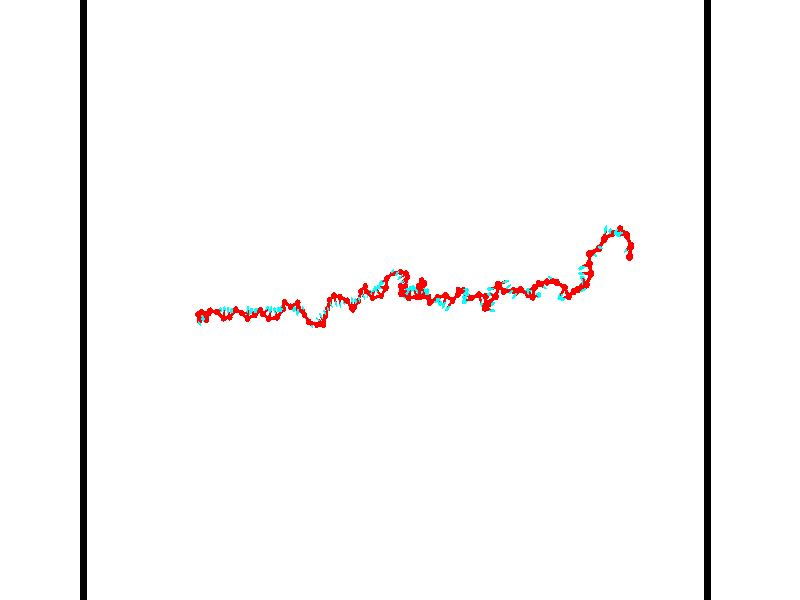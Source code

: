 // switches for output
#declare DRAW_BASES = 1; // possible values are 0, 1; only relevant for DNA ribbons
#declare DRAW_BASES_TYPE = 3; // possible values are 1, 2, 3; only relevant for DNA ribbons
#declare DRAW_FOG = 0; // set to 1 to enable fog

#include "colors.inc"

#include "transforms.inc"
background { rgb <1, 1, 1>}

#default {
   normal{
       ripples 0.25
       frequency 0.20
       turbulence 0.2
       lambda 5
   }
	finish {
		phong 0.1
		phong_size 40.
	}
}

// original window dimensions: 1024x640


// camera settings

camera {
	sky <-0, 1, 0>
	up <-0, 1, 0>
	right 1.6 * <0.99995, 0, 0.00999983>
	location <54.4867, 55, 106.329>
	look_at <55, 55, 55.0001>
	direction <0.513302, 0, -51.3289>
	angle 67.0682
}


# declare cpy_camera_pos = <54.4867, 55, 106.329>;
# if (DRAW_FOG = 1)
fog {
	fog_type 2
	up vnormalize(cpy_camera_pos)
	color rgbt<1,1,1,0.3>
	distance 1e-5
	fog_alt 3e-3
	fog_offset 88
}
# end


// LIGHTS

# declare lum = 6;
global_settings {
	ambient_light rgb lum * <0.05, 0.05, 0.05>
	max_trace_level 15
}# declare cpy_direct_light_amount = 0.25;
light_source
{	1000 * <-0.98995, -1, 1.00995>,
	rgb lum * cpy_direct_light_amount
	parallel
}

light_source
{	1000 * <0.98995, 1, -1.00995>,
	rgb lum * cpy_direct_light_amount
	parallel
}

// strand 0

// nucleotide -1

// particle -1
sphere {
	<36.178185, 53.355606, 49.305744> 0.250000
	pigment { color rgbt <1,0,0,0> }
	no_shadow
}
cylinder {
	<36.301899, 53.251228, 49.671532>,  <36.376129, 53.188602, 49.891003>, 0.100000
	pigment { color rgbt <1,0,0,0> }
	no_shadow
}
cylinder {
	<36.301899, 53.251228, 49.671532>,  <36.178185, 53.355606, 49.305744>, 0.100000
	pigment { color rgbt <1,0,0,0> }
	no_shadow
}

// particle -1
sphere {
	<36.301899, 53.251228, 49.671532> 0.100000
	pigment { color rgbt <1,0,0,0> }
	no_shadow
}
sphere {
	0, 1
	scale<0.080000,0.200000,0.300000>
	matrix <0.709866, 0.703233, -0.039424,
		-0.632796, 0.661342, 0.402736,
		0.309289, -0.260941, 0.914467,
		36.394688, 53.172947, 49.945873>
	pigment { color rgbt <0,1,1,0> }
	no_shadow
}
cylinder {
	<36.217079, 53.890610, 49.897205>,  <36.178185, 53.355606, 49.305744>, 0.130000
	pigment { color rgbt <1,0,0,0> }
	no_shadow
}

// nucleotide -1

// particle -1
sphere {
	<36.217079, 53.890610, 49.897205> 0.250000
	pigment { color rgbt <1,0,0,0> }
	no_shadow
}
cylinder {
	<36.515091, 53.623985, 49.907196>,  <36.693897, 53.464008, 49.913189>, 0.100000
	pigment { color rgbt <1,0,0,0> }
	no_shadow
}
cylinder {
	<36.515091, 53.623985, 49.907196>,  <36.217079, 53.890610, 49.897205>, 0.100000
	pigment { color rgbt <1,0,0,0> }
	no_shadow
}

// particle -1
sphere {
	<36.515091, 53.623985, 49.907196> 0.100000
	pigment { color rgbt <1,0,0,0> }
	no_shadow
}
sphere {
	0, 1
	scale<0.080000,0.200000,0.300000>
	matrix <0.651593, 0.735285, 0.186501,
		-0.142678, -0.122675, 0.982137,
		0.745030, -0.666563, 0.024974,
		36.738602, 53.424015, 49.914688>
	pigment { color rgbt <0,1,1,0> }
	no_shadow
}
cylinder {
	<36.720295, 54.040745, 50.471504>,  <36.217079, 53.890610, 49.897205>, 0.130000
	pigment { color rgbt <1,0,0,0> }
	no_shadow
}

// nucleotide -1

// particle -1
sphere {
	<36.720295, 54.040745, 50.471504> 0.250000
	pigment { color rgbt <1,0,0,0> }
	no_shadow
}
cylinder {
	<36.901951, 53.828503, 50.185226>,  <37.010944, 53.701157, 50.013462>, 0.100000
	pigment { color rgbt <1,0,0,0> }
	no_shadow
}
cylinder {
	<36.901951, 53.828503, 50.185226>,  <36.720295, 54.040745, 50.471504>, 0.100000
	pigment { color rgbt <1,0,0,0> }
	no_shadow
}

// particle -1
sphere {
	<36.901951, 53.828503, 50.185226> 0.100000
	pigment { color rgbt <1,0,0,0> }
	no_shadow
}
sphere {
	0, 1
	scale<0.080000,0.200000,0.300000>
	matrix <0.766242, 0.642477, 0.009891,
		0.454567, -0.552884, 0.698346,
		0.454140, -0.530606, -0.715692,
		37.038193, 53.669319, 49.970520>
	pigment { color rgbt <0,1,1,0> }
	no_shadow
}
cylinder {
	<37.452251, 53.989021, 50.649208>,  <36.720295, 54.040745, 50.471504>, 0.130000
	pigment { color rgbt <1,0,0,0> }
	no_shadow
}

// nucleotide -1

// particle -1
sphere {
	<37.452251, 53.989021, 50.649208> 0.250000
	pigment { color rgbt <1,0,0,0> }
	no_shadow
}
cylinder {
	<37.347023, 54.021355, 50.264656>,  <37.283886, 54.040752, 50.033924>, 0.100000
	pigment { color rgbt <1,0,0,0> }
	no_shadow
}
cylinder {
	<37.347023, 54.021355, 50.264656>,  <37.452251, 53.989021, 50.649208>, 0.100000
	pigment { color rgbt <1,0,0,0> }
	no_shadow
}

// particle -1
sphere {
	<37.347023, 54.021355, 50.264656> 0.100000
	pigment { color rgbt <1,0,0,0> }
	no_shadow
}
sphere {
	0, 1
	scale<0.080000,0.200000,0.300000>
	matrix <0.458023, 0.887493, -0.050714,
		0.849122, -0.453677, -0.270498,
		-0.263073, 0.080831, -0.961384,
		37.268101, 54.045605, 49.976242>
	pigment { color rgbt <0,1,1,0> }
	no_shadow
}
cylinder {
	<37.428818, 53.515709, 51.256237>,  <37.452251, 53.989021, 50.649208>, 0.130000
	pigment { color rgbt <1,0,0,0> }
	no_shadow
}

// nucleotide -1

// particle -1
sphere {
	<37.428818, 53.515709, 51.256237> 0.250000
	pigment { color rgbt <1,0,0,0> }
	no_shadow
}
cylinder {
	<37.368675, 53.628136, 51.635372>,  <37.332588, 53.695591, 51.862854>, 0.100000
	pigment { color rgbt <1,0,0,0> }
	no_shadow
}
cylinder {
	<37.368675, 53.628136, 51.635372>,  <37.428818, 53.515709, 51.256237>, 0.100000
	pigment { color rgbt <1,0,0,0> }
	no_shadow
}

// particle -1
sphere {
	<37.368675, 53.628136, 51.635372> 0.100000
	pigment { color rgbt <1,0,0,0> }
	no_shadow
}
sphere {
	0, 1
	scale<0.080000,0.200000,0.300000>
	matrix <0.820824, 0.569863, -0.038775,
		-0.551036, 0.772178, -0.316387,
		-0.150356, 0.281065, 0.947837,
		37.323570, 53.712456, 51.919724>
	pigment { color rgbt <0,1,1,0> }
	no_shadow
}
cylinder {
	<37.781933, 54.186798, 51.311039>,  <37.428818, 53.515709, 51.256237>, 0.130000
	pigment { color rgbt <1,0,0,0> }
	no_shadow
}

// nucleotide -1

// particle -1
sphere {
	<37.781933, 54.186798, 51.311039> 0.250000
	pigment { color rgbt <1,0,0,0> }
	no_shadow
}
cylinder {
	<38.036018, 54.154762, 51.003773>,  <38.188469, 54.135540, 50.819412>, 0.100000
	pigment { color rgbt <1,0,0,0> }
	no_shadow
}
cylinder {
	<38.036018, 54.154762, 51.003773>,  <37.781933, 54.186798, 51.311039>, 0.100000
	pigment { color rgbt <1,0,0,0> }
	no_shadow
}

// particle -1
sphere {
	<38.036018, 54.154762, 51.003773> 0.100000
	pigment { color rgbt <1,0,0,0> }
	no_shadow
}
sphere {
	0, 1
	scale<0.080000,0.200000,0.300000>
	matrix <0.765559, 0.196735, 0.612547,
		0.102067, -0.977180, 0.186284,
		0.635218, -0.080090, -0.768170,
		38.226585, 54.130737, 50.773323>
	pigment { color rgbt <0,1,1,0> }
	no_shadow
}
cylinder {
	<38.447647, 54.101742, 51.564259>,  <37.781933, 54.186798, 51.311039>, 0.130000
	pigment { color rgbt <1,0,0,0> }
	no_shadow
}

// nucleotide -1

// particle -1
sphere {
	<38.447647, 54.101742, 51.564259> 0.250000
	pigment { color rgbt <1,0,0,0> }
	no_shadow
}
cylinder {
	<38.534241, 54.174416, 51.180565>,  <38.586197, 54.218021, 50.950348>, 0.100000
	pigment { color rgbt <1,0,0,0> }
	no_shadow
}
cylinder {
	<38.534241, 54.174416, 51.180565>,  <38.447647, 54.101742, 51.564259>, 0.100000
	pigment { color rgbt <1,0,0,0> }
	no_shadow
}

// particle -1
sphere {
	<38.534241, 54.174416, 51.180565> 0.100000
	pigment { color rgbt <1,0,0,0> }
	no_shadow
}
sphere {
	0, 1
	scale<0.080000,0.200000,0.300000>
	matrix <0.976186, -0.054389, 0.210006,
		-0.014017, -0.981852, -0.189132,
		0.216482, 0.181684, -0.959233,
		38.599186, 54.228920, 50.892796>
	pigment { color rgbt <0,1,1,0> }
	no_shadow
}
cylinder {
	<38.972744, 53.612911, 51.271553>,  <38.447647, 54.101742, 51.564259>, 0.130000
	pigment { color rgbt <1,0,0,0> }
	no_shadow
}

// nucleotide -1

// particle -1
sphere {
	<38.972744, 53.612911, 51.271553> 0.250000
	pigment { color rgbt <1,0,0,0> }
	no_shadow
}
cylinder {
	<38.975212, 53.985203, 51.125290>,  <38.976692, 54.208576, 51.037533>, 0.100000
	pigment { color rgbt <1,0,0,0> }
	no_shadow
}
cylinder {
	<38.975212, 53.985203, 51.125290>,  <38.972744, 53.612911, 51.271553>, 0.100000
	pigment { color rgbt <1,0,0,0> }
	no_shadow
}

// particle -1
sphere {
	<38.975212, 53.985203, 51.125290> 0.100000
	pigment { color rgbt <1,0,0,0> }
	no_shadow
}
sphere {
	0, 1
	scale<0.080000,0.200000,0.300000>
	matrix <0.962967, 0.093038, 0.253059,
		0.269549, -0.353680, -0.895686,
		0.006169, 0.930728, -0.365661,
		38.977062, 54.264420, 51.015591>
	pigment { color rgbt <0,1,1,0> }
	no_shadow
}
cylinder {
	<39.374680, 53.675781, 50.649986>,  <38.972744, 53.612911, 51.271553>, 0.130000
	pigment { color rgbt <1,0,0,0> }
	no_shadow
}

// nucleotide -1

// particle -1
sphere {
	<39.374680, 53.675781, 50.649986> 0.250000
	pigment { color rgbt <1,0,0,0> }
	no_shadow
}
cylinder {
	<39.350494, 53.993229, 50.892151>,  <39.335983, 54.183697, 51.037449>, 0.100000
	pigment { color rgbt <1,0,0,0> }
	no_shadow
}
cylinder {
	<39.350494, 53.993229, 50.892151>,  <39.374680, 53.675781, 50.649986>, 0.100000
	pigment { color rgbt <1,0,0,0> }
	no_shadow
}

// particle -1
sphere {
	<39.350494, 53.993229, 50.892151> 0.100000
	pigment { color rgbt <1,0,0,0> }
	no_shadow
}
sphere {
	0, 1
	scale<0.080000,0.200000,0.300000>
	matrix <0.981105, -0.064429, 0.182436,
		0.183789, 0.604998, -0.774725,
		-0.060459, 0.793616, 0.605407,
		39.332355, 54.231316, 51.073772>
	pigment { color rgbt <0,1,1,0> }
	no_shadow
}
cylinder {
	<39.899830, 54.260788, 50.515633>,  <39.374680, 53.675781, 50.649986>, 0.130000
	pigment { color rgbt <1,0,0,0> }
	no_shadow
}

// nucleotide -1

// particle -1
sphere {
	<39.899830, 54.260788, 50.515633> 0.250000
	pigment { color rgbt <1,0,0,0> }
	no_shadow
}
cylinder {
	<39.788891, 54.213531, 50.897026>,  <39.722328, 54.185177, 51.125862>, 0.100000
	pigment { color rgbt <1,0,0,0> }
	no_shadow
}
cylinder {
	<39.788891, 54.213531, 50.897026>,  <39.899830, 54.260788, 50.515633>, 0.100000
	pigment { color rgbt <1,0,0,0> }
	no_shadow
}

// particle -1
sphere {
	<39.788891, 54.213531, 50.897026> 0.100000
	pigment { color rgbt <1,0,0,0> }
	no_shadow
}
sphere {
	0, 1
	scale<0.080000,0.200000,0.300000>
	matrix <0.960369, -0.062789, 0.271567,
		0.027785, 0.991010, 0.130874,
		-0.277343, -0.118142, 0.953480,
		39.705688, 54.178089, 51.183071>
	pigment { color rgbt <0,1,1,0> }
	no_shadow
}
cylinder {
	<40.504253, 54.008320, 50.886646>,  <39.899830, 54.260788, 50.515633>, 0.130000
	pigment { color rgbt <1,0,0,0> }
	no_shadow
}

// nucleotide -1

// particle -1
sphere {
	<40.504253, 54.008320, 50.886646> 0.250000
	pigment { color rgbt <1,0,0,0> }
	no_shadow
}
cylinder {
	<40.797924, 54.013252, 50.615108>,  <40.974129, 54.016212, 50.452187>, 0.100000
	pigment { color rgbt <1,0,0,0> }
	no_shadow
}
cylinder {
	<40.797924, 54.013252, 50.615108>,  <40.504253, 54.008320, 50.886646>, 0.100000
	pigment { color rgbt <1,0,0,0> }
	no_shadow
}

// particle -1
sphere {
	<40.797924, 54.013252, 50.615108> 0.100000
	pigment { color rgbt <1,0,0,0> }
	no_shadow
}
sphere {
	0, 1
	scale<0.080000,0.200000,0.300000>
	matrix <0.650513, -0.299122, 0.698111,
		-0.194449, -0.954136, -0.227630,
		0.734181, 0.012329, -0.678841,
		41.018177, 54.016949, 50.411457>
	pigment { color rgbt <0,1,1,0> }
	no_shadow
}
cylinder {
	<40.987644, 53.575401, 50.616436>,  <40.504253, 54.008320, 50.886646>, 0.130000
	pigment { color rgbt <1,0,0,0> }
	no_shadow
}

// nucleotide -1

// particle -1
sphere {
	<40.987644, 53.575401, 50.616436> 0.250000
	pigment { color rgbt <1,0,0,0> }
	no_shadow
}
cylinder {
	<41.018738, 53.973995, 50.603951>,  <41.037392, 54.213150, 50.596458>, 0.100000
	pigment { color rgbt <1,0,0,0> }
	no_shadow
}
cylinder {
	<41.018738, 53.973995, 50.603951>,  <40.987644, 53.575401, 50.616436>, 0.100000
	pigment { color rgbt <1,0,0,0> }
	no_shadow
}

// particle -1
sphere {
	<41.018738, 53.973995, 50.603951> 0.100000
	pigment { color rgbt <1,0,0,0> }
	no_shadow
}
sphere {
	0, 1
	scale<0.080000,0.200000,0.300000>
	matrix <0.947124, -0.064032, 0.314414,
		0.311310, -0.054000, -0.948773,
		0.077730, 0.996486, -0.031211,
		41.042057, 54.272942, 50.594585>
	pigment { color rgbt <0,1,1,0> }
	no_shadow
}
cylinder {
	<41.572742, 53.843864, 50.114555>,  <40.987644, 53.575401, 50.616436>, 0.130000
	pigment { color rgbt <1,0,0,0> }
	no_shadow
}

// nucleotide -1

// particle -1
sphere {
	<41.572742, 53.843864, 50.114555> 0.250000
	pigment { color rgbt <1,0,0,0> }
	no_shadow
}
cylinder {
	<41.475845, 54.032051, 50.453960>,  <41.417706, 54.144962, 50.657604>, 0.100000
	pigment { color rgbt <1,0,0,0> }
	no_shadow
}
cylinder {
	<41.475845, 54.032051, 50.453960>,  <41.572742, 53.843864, 50.114555>, 0.100000
	pigment { color rgbt <1,0,0,0> }
	no_shadow
}

// particle -1
sphere {
	<41.475845, 54.032051, 50.453960> 0.100000
	pigment { color rgbt <1,0,0,0> }
	no_shadow
}
sphere {
	0, 1
	scale<0.080000,0.200000,0.300000>
	matrix <0.911911, -0.188194, 0.364694,
		0.331263, 0.862114, -0.383437,
		-0.242248, 0.470470, 0.848513,
		41.403172, 54.173191, 50.708515>
	pigment { color rgbt <0,1,1,0> }
	no_shadow
}
cylinder {
	<42.069901, 54.216595, 50.125824>,  <41.572742, 53.843864, 50.114555>, 0.130000
	pigment { color rgbt <1,0,0,0> }
	no_shadow
}

// nucleotide -1

// particle -1
sphere {
	<42.069901, 54.216595, 50.125824> 0.250000
	pigment { color rgbt <1,0,0,0> }
	no_shadow
}
cylinder {
	<41.926498, 54.204689, 50.499046>,  <41.840458, 54.197544, 50.722980>, 0.100000
	pigment { color rgbt <1,0,0,0> }
	no_shadow
}
cylinder {
	<41.926498, 54.204689, 50.499046>,  <42.069901, 54.216595, 50.125824>, 0.100000
	pigment { color rgbt <1,0,0,0> }
	no_shadow
}

// particle -1
sphere {
	<41.926498, 54.204689, 50.499046> 0.100000
	pigment { color rgbt <1,0,0,0> }
	no_shadow
}
sphere {
	0, 1
	scale<0.080000,0.200000,0.300000>
	matrix <0.922628, -0.163579, 0.349283,
		0.142231, 0.986081, 0.086106,
		-0.358507, -0.029765, 0.933052,
		41.818947, 54.195759, 50.778961>
	pigment { color rgbt <0,1,1,0> }
	no_shadow
}
cylinder {
	<42.438564, 53.928574, 50.718895>,  <42.069901, 54.216595, 50.125824>, 0.130000
	pigment { color rgbt <1,0,0,0> }
	no_shadow
}

// nucleotide -1

// particle -1
sphere {
	<42.438564, 53.928574, 50.718895> 0.250000
	pigment { color rgbt <1,0,0,0> }
	no_shadow
}
cylinder {
	<42.605125, 54.130924, 50.416718>,  <42.705063, 54.252335, 50.235409>, 0.100000
	pigment { color rgbt <1,0,0,0> }
	no_shadow
}
cylinder {
	<42.605125, 54.130924, 50.416718>,  <42.438564, 53.928574, 50.718895>, 0.100000
	pigment { color rgbt <1,0,0,0> }
	no_shadow
}

// particle -1
sphere {
	<42.605125, 54.130924, 50.416718> 0.100000
	pigment { color rgbt <1,0,0,0> }
	no_shadow
}
sphere {
	0, 1
	scale<0.080000,0.200000,0.300000>
	matrix <0.892003, -0.066555, 0.447103,
		0.175899, -0.860036, -0.478954,
		0.416401, 0.505873, -0.755448,
		42.730045, 54.282684, 50.190083>
	pigment { color rgbt <0,1,1,0> }
	no_shadow
}
cylinder {
	<42.950256, 53.559998, 50.567154>,  <42.438564, 53.928574, 50.718895>, 0.130000
	pigment { color rgbt <1,0,0,0> }
	no_shadow
}

// nucleotide -1

// particle -1
sphere {
	<42.950256, 53.559998, 50.567154> 0.250000
	pigment { color rgbt <1,0,0,0> }
	no_shadow
}
cylinder {
	<43.026207, 53.935677, 50.452709>,  <43.071777, 54.161083, 50.384041>, 0.100000
	pigment { color rgbt <1,0,0,0> }
	no_shadow
}
cylinder {
	<43.026207, 53.935677, 50.452709>,  <42.950256, 53.559998, 50.567154>, 0.100000
	pigment { color rgbt <1,0,0,0> }
	no_shadow
}

// particle -1
sphere {
	<43.026207, 53.935677, 50.452709> 0.100000
	pigment { color rgbt <1,0,0,0> }
	no_shadow
}
sphere {
	0, 1
	scale<0.080000,0.200000,0.300000>
	matrix <0.927839, -0.076368, 0.365080,
		0.321032, -0.334786, -0.885922,
		0.189880, 0.939195, -0.286110,
		43.083172, 54.217434, 50.366875>
	pigment { color rgbt <0,1,1,0> }
	no_shadow
}
cylinder {
	<43.647583, 53.644802, 50.238457>,  <42.950256, 53.559998, 50.567154>, 0.130000
	pigment { color rgbt <1,0,0,0> }
	no_shadow
}

// nucleotide -1

// particle -1
sphere {
	<43.647583, 53.644802, 50.238457> 0.250000
	pigment { color rgbt <1,0,0,0> }
	no_shadow
}
cylinder {
	<43.574619, 53.967094, 50.463856>,  <43.530842, 54.160469, 50.599094>, 0.100000
	pigment { color rgbt <1,0,0,0> }
	no_shadow
}
cylinder {
	<43.574619, 53.967094, 50.463856>,  <43.647583, 53.644802, 50.238457>, 0.100000
	pigment { color rgbt <1,0,0,0> }
	no_shadow
}

// particle -1
sphere {
	<43.574619, 53.967094, 50.463856> 0.100000
	pigment { color rgbt <1,0,0,0> }
	no_shadow
}
sphere {
	0, 1
	scale<0.080000,0.200000,0.300000>
	matrix <0.945400, -0.013700, 0.325625,
		0.270085, 0.592126, -0.759237,
		-0.182410, 0.805729, 0.563496,
		43.519897, 54.208813, 50.632904>
	pigment { color rgbt <0,1,1,0> }
	no_shadow
}
cylinder {
	<44.208191, 54.284302, 50.184624>,  <43.647583, 53.644802, 50.238457>, 0.130000
	pigment { color rgbt <1,0,0,0> }
	no_shadow
}

// nucleotide -1

// particle -1
sphere {
	<44.208191, 54.284302, 50.184624> 0.250000
	pigment { color rgbt <1,0,0,0> }
	no_shadow
}
cylinder {
	<44.033749, 54.276344, 50.544495>,  <43.929081, 54.271572, 50.760418>, 0.100000
	pigment { color rgbt <1,0,0,0> }
	no_shadow
}
cylinder {
	<44.033749, 54.276344, 50.544495>,  <44.208191, 54.284302, 50.184624>, 0.100000
	pigment { color rgbt <1,0,0,0> }
	no_shadow
}

// particle -1
sphere {
	<44.033749, 54.276344, 50.544495> 0.100000
	pigment { color rgbt <1,0,0,0> }
	no_shadow
}
sphere {
	0, 1
	scale<0.080000,0.200000,0.300000>
	matrix <0.896071, 0.082462, 0.436184,
		-0.082865, 0.996396, -0.018139,
		-0.436108, -0.019891, 0.899675,
		43.902916, 54.270378, 50.814396>
	pigment { color rgbt <0,1,1,0> }
	no_shadow
}
cylinder {
	<44.412056, 54.831184, 50.633514>,  <44.208191, 54.284302, 50.184624>, 0.130000
	pigment { color rgbt <1,0,0,0> }
	no_shadow
}

// nucleotide -1

// particle -1
sphere {
	<44.412056, 54.831184, 50.633514> 0.250000
	pigment { color rgbt <1,0,0,0> }
	no_shadow
}
cylinder {
	<44.266300, 54.546570, 50.873825>,  <44.178844, 54.375801, 51.018013>, 0.100000
	pigment { color rgbt <1,0,0,0> }
	no_shadow
}
cylinder {
	<44.266300, 54.546570, 50.873825>,  <44.412056, 54.831184, 50.633514>, 0.100000
	pigment { color rgbt <1,0,0,0> }
	no_shadow
}

// particle -1
sphere {
	<44.266300, 54.546570, 50.873825> 0.100000
	pigment { color rgbt <1,0,0,0> }
	no_shadow
}
sphere {
	0, 1
	scale<0.080000,0.200000,0.300000>
	matrix <0.770240, 0.132311, 0.623878,
		-0.523401, 0.690081, 0.499840,
		-0.364392, -0.711535, 0.600780,
		44.156982, 54.333111, 51.054058>
	pigment { color rgbt <0,1,1,0> }
	no_shadow
}
cylinder {
	<44.997032, 54.491093, 50.787937>,  <44.412056, 54.831184, 50.633514>, 0.130000
	pigment { color rgbt <1,0,0,0> }
	no_shadow
}

// nucleotide -1

// particle -1
sphere {
	<44.997032, 54.491093, 50.787937> 0.250000
	pigment { color rgbt <1,0,0,0> }
	no_shadow
}
cylinder {
	<45.229740, 54.388088, 51.096542>,  <45.369366, 54.326286, 51.281704>, 0.100000
	pigment { color rgbt <1,0,0,0> }
	no_shadow
}
cylinder {
	<45.229740, 54.388088, 51.096542>,  <44.997032, 54.491093, 50.787937>, 0.100000
	pigment { color rgbt <1,0,0,0> }
	no_shadow
}

// particle -1
sphere {
	<45.229740, 54.388088, 51.096542> 0.100000
	pigment { color rgbt <1,0,0,0> }
	no_shadow
}
sphere {
	0, 1
	scale<0.080000,0.200000,0.300000>
	matrix <0.682765, -0.360867, -0.635301,
		0.442011, 0.896360, -0.034121,
		0.581772, -0.257514, 0.771510,
		45.404270, 54.310833, 51.327995>
	pigment { color rgbt <0,1,1,0> }
	no_shadow
}
cylinder {
	<45.681221, 54.796436, 50.980152>,  <44.997032, 54.491093, 50.787937>, 0.130000
	pigment { color rgbt <1,0,0,0> }
	no_shadow
}

// nucleotide -1

// particle -1
sphere {
	<45.681221, 54.796436, 50.980152> 0.250000
	pigment { color rgbt <1,0,0,0> }
	no_shadow
}
cylinder {
	<45.680058, 54.405678, 51.065636>,  <45.679359, 54.171223, 51.116928>, 0.100000
	pigment { color rgbt <1,0,0,0> }
	no_shadow
}
cylinder {
	<45.680058, 54.405678, 51.065636>,  <45.681221, 54.796436, 50.980152>, 0.100000
	pigment { color rgbt <1,0,0,0> }
	no_shadow
}

// particle -1
sphere {
	<45.680058, 54.405678, 51.065636> 0.100000
	pigment { color rgbt <1,0,0,0> }
	no_shadow
}
sphere {
	0, 1
	scale<0.080000,0.200000,0.300000>
	matrix <0.778655, -0.136306, -0.612468,
		0.627446, 0.164625, 0.761059,
		-0.002909, -0.976893, 0.213711,
		45.679184, 54.112610, 51.129749>
	pigment { color rgbt <0,1,1,0> }
	no_shadow
}
cylinder {
	<45.607067, 54.403500, 50.308270>,  <45.681221, 54.796436, 50.980152>, 0.130000
	pigment { color rgbt <1,0,0,0> }
	no_shadow
}

// nucleotide -1

// particle -1
sphere {
	<45.607067, 54.403500, 50.308270> 0.250000
	pigment { color rgbt <1,0,0,0> }
	no_shadow
}
cylinder {
	<45.579762, 54.284122, 49.927475>,  <45.563377, 54.212498, 49.698997>, 0.100000
	pigment { color rgbt <1,0,0,0> }
	no_shadow
}
cylinder {
	<45.579762, 54.284122, 49.927475>,  <45.607067, 54.403500, 50.308270>, 0.100000
	pigment { color rgbt <1,0,0,0> }
	no_shadow
}

// particle -1
sphere {
	<45.579762, 54.284122, 49.927475> 0.100000
	pigment { color rgbt <1,0,0,0> }
	no_shadow
}
sphere {
	0, 1
	scale<0.080000,0.200000,0.300000>
	matrix <0.981725, 0.149812, -0.117358,
		0.177643, -0.942598, 0.282758,
		-0.068261, -0.298439, -0.951985,
		45.559284, 54.194592, 49.641880>
	pigment { color rgbt <0,1,1,0> }
	no_shadow
}
cylinder {
	<46.183598, 53.876919, 50.309780>,  <45.607067, 54.403500, 50.308270>, 0.130000
	pigment { color rgbt <1,0,0,0> }
	no_shadow
}

// nucleotide -1

// particle -1
sphere {
	<46.183598, 53.876919, 50.309780> 0.250000
	pigment { color rgbt <1,0,0,0> }
	no_shadow
}
cylinder {
	<46.084549, 54.119057, 50.007195>,  <46.025120, 54.264339, 49.825642>, 0.100000
	pigment { color rgbt <1,0,0,0> }
	no_shadow
}
cylinder {
	<46.084549, 54.119057, 50.007195>,  <46.183598, 53.876919, 50.309780>, 0.100000
	pigment { color rgbt <1,0,0,0> }
	no_shadow
}

// particle -1
sphere {
	<46.084549, 54.119057, 50.007195> 0.100000
	pigment { color rgbt <1,0,0,0> }
	no_shadow
}
sphere {
	0, 1
	scale<0.080000,0.200000,0.300000>
	matrix <0.954149, 0.287898, -0.081950,
		0.168176, -0.742071, -0.648882,
		-0.247624, 0.605348, -0.756463,
		46.010262, 54.300659, 49.780254>
	pigment { color rgbt <0,1,1,0> }
	no_shadow
}
cylinder {
	<46.631714, 53.336067, 50.598198>,  <46.183598, 53.876919, 50.309780>, 0.130000
	pigment { color rgbt <1,0,0,0> }
	no_shadow
}

// nucleotide -1

// particle -1
sphere {
	<46.631714, 53.336067, 50.598198> 0.250000
	pigment { color rgbt <1,0,0,0> }
	no_shadow
}
cylinder {
	<46.736622, 53.141750, 50.264679>,  <46.799568, 53.025162, 50.064568>, 0.100000
	pigment { color rgbt <1,0,0,0> }
	no_shadow
}
cylinder {
	<46.736622, 53.141750, 50.264679>,  <46.631714, 53.336067, 50.598198>, 0.100000
	pigment { color rgbt <1,0,0,0> }
	no_shadow
}

// particle -1
sphere {
	<46.736622, 53.141750, 50.264679> 0.100000
	pigment { color rgbt <1,0,0,0> }
	no_shadow
}
sphere {
	0, 1
	scale<0.080000,0.200000,0.300000>
	matrix <0.753523, 0.642874, -0.137533,
		0.602839, -0.592214, 0.534666,
		0.262275, -0.485794, -0.833797,
		46.815304, 52.996014, 50.014542>
	pigment { color rgbt <0,1,1,0> }
	no_shadow
}
cylinder {
	<47.384735, 53.091839, 50.625614>,  <46.631714, 53.336067, 50.598198>, 0.130000
	pigment { color rgbt <1,0,0,0> }
	no_shadow
}

// nucleotide -1

// particle -1
sphere {
	<47.384735, 53.091839, 50.625614> 0.250000
	pigment { color rgbt <1,0,0,0> }
	no_shadow
}
cylinder {
	<47.260010, 53.158882, 50.251518>,  <47.185173, 53.199108, 50.027061>, 0.100000
	pigment { color rgbt <1,0,0,0> }
	no_shadow
}
cylinder {
	<47.260010, 53.158882, 50.251518>,  <47.384735, 53.091839, 50.625614>, 0.100000
	pigment { color rgbt <1,0,0,0> }
	no_shadow
}

// particle -1
sphere {
	<47.260010, 53.158882, 50.251518> 0.100000
	pigment { color rgbt <1,0,0,0> }
	no_shadow
}
sphere {
	0, 1
	scale<0.080000,0.200000,0.300000>
	matrix <0.689077, 0.717596, -0.101140,
		0.654174, -0.675990, -0.339254,
		-0.311817, 0.167609, -0.935242,
		47.166466, 53.209164, 49.970947>
	pigment { color rgbt <0,1,1,0> }
	no_shadow
}
cylinder {
	<47.930519, 53.074577, 50.073959>,  <47.384735, 53.091839, 50.625614>, 0.130000
	pigment { color rgbt <1,0,0,0> }
	no_shadow
}

// nucleotide -1

// particle -1
sphere {
	<47.930519, 53.074577, 50.073959> 0.250000
	pigment { color rgbt <1,0,0,0> }
	no_shadow
}
cylinder {
	<47.627724, 53.302132, 49.945374>,  <47.446049, 53.438663, 49.868221>, 0.100000
	pigment { color rgbt <1,0,0,0> }
	no_shadow
}
cylinder {
	<47.627724, 53.302132, 49.945374>,  <47.930519, 53.074577, 50.073959>, 0.100000
	pigment { color rgbt <1,0,0,0> }
	no_shadow
}

// particle -1
sphere {
	<47.627724, 53.302132, 49.945374> 0.100000
	pigment { color rgbt <1,0,0,0> }
	no_shadow
}
sphere {
	0, 1
	scale<0.080000,0.200000,0.300000>
	matrix <0.641590, 0.740338, -0.200654,
		0.123841, -0.358140, -0.925418,
		-0.756984, 0.568890, -0.321463,
		47.400627, 53.472797, 49.848934>
	pigment { color rgbt <0,1,1,0> }
	no_shadow
}
cylinder {
	<47.857426, 53.224281, 49.330624>,  <47.930519, 53.074577, 50.073959>, 0.130000
	pigment { color rgbt <1,0,0,0> }
	no_shadow
}

// nucleotide -1

// particle -1
sphere {
	<47.857426, 53.224281, 49.330624> 0.250000
	pigment { color rgbt <1,0,0,0> }
	no_shadow
}
cylinder {
	<47.746582, 53.526424, 49.568161>,  <47.680077, 53.707710, 49.710686>, 0.100000
	pigment { color rgbt <1,0,0,0> }
	no_shadow
}
cylinder {
	<47.746582, 53.526424, 49.568161>,  <47.857426, 53.224281, 49.330624>, 0.100000
	pigment { color rgbt <1,0,0,0> }
	no_shadow
}

// particle -1
sphere {
	<47.746582, 53.526424, 49.568161> 0.100000
	pigment { color rgbt <1,0,0,0> }
	no_shadow
}
sphere {
	0, 1
	scale<0.080000,0.200000,0.300000>
	matrix <0.769298, 0.544709, -0.333876,
		-0.575668, 0.364325, -0.732034,
		-0.277106, 0.755354, 0.593846,
		47.663452, 53.753029, 49.746315>
	pigment { color rgbt <0,1,1,0> }
	no_shadow
}
cylinder {
	<47.982162, 53.722549, 48.840023>,  <47.857426, 53.224281, 49.330624>, 0.130000
	pigment { color rgbt <1,0,0,0> }
	no_shadow
}

// nucleotide -1

// particle -1
sphere {
	<47.982162, 53.722549, 48.840023> 0.250000
	pigment { color rgbt <1,0,0,0> }
	no_shadow
}
cylinder {
	<47.962811, 53.903229, 49.196365>,  <47.951199, 54.011639, 49.410172>, 0.100000
	pigment { color rgbt <1,0,0,0> }
	no_shadow
}
cylinder {
	<47.962811, 53.903229, 49.196365>,  <47.982162, 53.722549, 48.840023>, 0.100000
	pigment { color rgbt <1,0,0,0> }
	no_shadow
}

// particle -1
sphere {
	<47.962811, 53.903229, 49.196365> 0.100000
	pigment { color rgbt <1,0,0,0> }
	no_shadow
}
sphere {
	0, 1
	scale<0.080000,0.200000,0.300000>
	matrix <0.824904, 0.520975, -0.219358,
		-0.563198, 0.724258, -0.397816,
		-0.048381, 0.451702, 0.890856,
		47.948296, 54.038738, 49.463623>
	pigment { color rgbt <0,1,1,0> }
	no_shadow
}
cylinder {
	<48.175251, 54.337231, 48.644188>,  <47.982162, 53.722549, 48.840023>, 0.130000
	pigment { color rgbt <1,0,0,0> }
	no_shadow
}

// nucleotide -1

// particle -1
sphere {
	<48.175251, 54.337231, 48.644188> 0.250000
	pigment { color rgbt <1,0,0,0> }
	no_shadow
}
cylinder {
	<48.221703, 54.306511, 49.040291>,  <48.249573, 54.288078, 49.277954>, 0.100000
	pigment { color rgbt <1,0,0,0> }
	no_shadow
}
cylinder {
	<48.221703, 54.306511, 49.040291>,  <48.175251, 54.337231, 48.644188>, 0.100000
	pigment { color rgbt <1,0,0,0> }
	no_shadow
}

// particle -1
sphere {
	<48.221703, 54.306511, 49.040291> 0.100000
	pigment { color rgbt <1,0,0,0> }
	no_shadow
}
sphere {
	0, 1
	scale<0.080000,0.200000,0.300000>
	matrix <0.847995, 0.526754, -0.058597,
		-0.517124, 0.846541, 0.126298,
		0.116132, -0.076799, 0.990260,
		48.256542, 54.283470, 49.337368>
	pigment { color rgbt <0,1,1,0> }
	no_shadow
}
cylinder {
	<48.355675, 55.019768, 48.852886>,  <48.175251, 54.337231, 48.644188>, 0.130000
	pigment { color rgbt <1,0,0,0> }
	no_shadow
}

// nucleotide -1

// particle -1
sphere {
	<48.355675, 55.019768, 48.852886> 0.250000
	pigment { color rgbt <1,0,0,0> }
	no_shadow
}
cylinder {
	<48.486530, 54.776840, 49.142479>,  <48.565044, 54.631084, 49.316235>, 0.100000
	pigment { color rgbt <1,0,0,0> }
	no_shadow
}
cylinder {
	<48.486530, 54.776840, 49.142479>,  <48.355675, 55.019768, 48.852886>, 0.100000
	pigment { color rgbt <1,0,0,0> }
	no_shadow
}

// particle -1
sphere {
	<48.486530, 54.776840, 49.142479> 0.100000
	pigment { color rgbt <1,0,0,0> }
	no_shadow
}
sphere {
	0, 1
	scale<0.080000,0.200000,0.300000>
	matrix <0.873022, 0.487468, 0.014432,
		-0.361682, 0.627328, 0.689671,
		0.327138, -0.607317, 0.723979,
		48.584671, 54.594646, 49.359673>
	pigment { color rgbt <0,1,1,0> }
	no_shadow
}
cylinder {
	<48.813942, 55.352947, 49.245113>,  <48.355675, 55.019768, 48.852886>, 0.130000
	pigment { color rgbt <1,0,0,0> }
	no_shadow
}

// nucleotide -1

// particle -1
sphere {
	<48.813942, 55.352947, 49.245113> 0.250000
	pigment { color rgbt <1,0,0,0> }
	no_shadow
}
cylinder {
	<48.940277, 54.977043, 49.297398>,  <49.016079, 54.751499, 49.328770>, 0.100000
	pigment { color rgbt <1,0,0,0> }
	no_shadow
}
cylinder {
	<48.940277, 54.977043, 49.297398>,  <48.813942, 55.352947, 49.245113>, 0.100000
	pigment { color rgbt <1,0,0,0> }
	no_shadow
}

// particle -1
sphere {
	<48.940277, 54.977043, 49.297398> 0.100000
	pigment { color rgbt <1,0,0,0> }
	no_shadow
}
sphere {
	0, 1
	scale<0.080000,0.200000,0.300000>
	matrix <0.942501, 0.294888, -0.157266,
		0.109247, 0.172868, 0.978868,
		0.315843, -0.939765, 0.130713,
		49.035030, 54.695114, 49.336613>
	pigment { color rgbt <0,1,1,0> }
	no_shadow
}
cylinder {
	<49.415985, 55.240791, 49.683563>,  <48.813942, 55.352947, 49.245113>, 0.130000
	pigment { color rgbt <1,0,0,0> }
	no_shadow
}

// nucleotide -1

// particle -1
sphere {
	<49.415985, 55.240791, 49.683563> 0.250000
	pigment { color rgbt <1,0,0,0> }
	no_shadow
}
cylinder {
	<49.408817, 54.916626, 49.449333>,  <49.404518, 54.722126, 49.308796>, 0.100000
	pigment { color rgbt <1,0,0,0> }
	no_shadow
}
cylinder {
	<49.408817, 54.916626, 49.449333>,  <49.415985, 55.240791, 49.683563>, 0.100000
	pigment { color rgbt <1,0,0,0> }
	no_shadow
}

// particle -1
sphere {
	<49.408817, 54.916626, 49.449333> 0.100000
	pigment { color rgbt <1,0,0,0> }
	no_shadow
}
sphere {
	0, 1
	scale<0.080000,0.200000,0.300000>
	matrix <0.951221, 0.166591, -0.259666,
		0.307990, -0.561667, 0.767901,
		-0.017920, -0.810418, -0.585578,
		49.403442, 54.673500, 49.273659>
	pigment { color rgbt <0,1,1,0> }
	no_shadow
}
cylinder {
	<50.098633, 54.948917, 49.776123>,  <49.415985, 55.240791, 49.683563>, 0.130000
	pigment { color rgbt <1,0,0,0> }
	no_shadow
}

// nucleotide -1

// particle -1
sphere {
	<50.098633, 54.948917, 49.776123> 0.250000
	pigment { color rgbt <1,0,0,0> }
	no_shadow
}
cylinder {
	<49.925133, 54.875542, 49.423256>,  <49.821033, 54.831516, 49.211536>, 0.100000
	pigment { color rgbt <1,0,0,0> }
	no_shadow
}
cylinder {
	<49.925133, 54.875542, 49.423256>,  <50.098633, 54.948917, 49.776123>, 0.100000
	pigment { color rgbt <1,0,0,0> }
	no_shadow
}

// particle -1
sphere {
	<49.925133, 54.875542, 49.423256> 0.100000
	pigment { color rgbt <1,0,0,0> }
	no_shadow
}
sphere {
	0, 1
	scale<0.080000,0.200000,0.300000>
	matrix <0.822182, 0.319960, -0.470790,
		0.368619, -0.929503, 0.012041,
		-0.433748, -0.183442, -0.882163,
		49.795010, 54.820511, 49.158607>
	pigment { color rgbt <0,1,1,0> }
	no_shadow
}
cylinder {
	<50.467995, 54.390347, 49.411053>,  <50.098633, 54.948917, 49.776123>, 0.130000
	pigment { color rgbt <1,0,0,0> }
	no_shadow
}

// nucleotide -1

// particle -1
sphere {
	<50.467995, 54.390347, 49.411053> 0.250000
	pigment { color rgbt <1,0,0,0> }
	no_shadow
}
cylinder {
	<50.282112, 54.665947, 49.188583>,  <50.170582, 54.831306, 49.055103>, 0.100000
	pigment { color rgbt <1,0,0,0> }
	no_shadow
}
cylinder {
	<50.282112, 54.665947, 49.188583>,  <50.467995, 54.390347, 49.411053>, 0.100000
	pigment { color rgbt <1,0,0,0> }
	no_shadow
}

// particle -1
sphere {
	<50.282112, 54.665947, 49.188583> 0.100000
	pigment { color rgbt <1,0,0,0> }
	no_shadow
}
sphere {
	0, 1
	scale<0.080000,0.200000,0.300000>
	matrix <0.859576, 0.200251, -0.470137,
		-0.212551, -0.696547, -0.685306,
		-0.464706, 0.689000, -0.556172,
		50.142700, 54.872646, 49.021732>
	pigment { color rgbt <0,1,1,0> }
	no_shadow
}
cylinder {
	<50.558559, 54.242214, 48.614651>,  <50.467995, 54.390347, 49.411053>, 0.130000
	pigment { color rgbt <1,0,0,0> }
	no_shadow
}

// nucleotide -1

// particle -1
sphere {
	<50.558559, 54.242214, 48.614651> 0.250000
	pigment { color rgbt <1,0,0,0> }
	no_shadow
}
cylinder {
	<50.518757, 54.636646, 48.667938>,  <50.494873, 54.873306, 48.699909>, 0.100000
	pigment { color rgbt <1,0,0,0> }
	no_shadow
}
cylinder {
	<50.518757, 54.636646, 48.667938>,  <50.558559, 54.242214, 48.614651>, 0.100000
	pigment { color rgbt <1,0,0,0> }
	no_shadow
}

// particle -1
sphere {
	<50.518757, 54.636646, 48.667938> 0.100000
	pigment { color rgbt <1,0,0,0> }
	no_shadow
}
sphere {
	0, 1
	scale<0.080000,0.200000,0.300000>
	matrix <0.821102, 0.156996, -0.548766,
		-0.562041, 0.054778, -0.825293,
		-0.099508, 0.986079, 0.133217,
		50.488903, 54.932468, 48.707905>
	pigment { color rgbt <0,1,1,0> }
	no_shadow
}
cylinder {
	<50.697819, 54.451557, 47.983681>,  <50.558559, 54.242214, 48.614651>, 0.130000
	pigment { color rgbt <1,0,0,0> }
	no_shadow
}

// nucleotide -1

// particle -1
sphere {
	<50.697819, 54.451557, 47.983681> 0.250000
	pigment { color rgbt <1,0,0,0> }
	no_shadow
}
cylinder {
	<50.750122, 54.707848, 48.286301>,  <50.781502, 54.861622, 48.467873>, 0.100000
	pigment { color rgbt <1,0,0,0> }
	no_shadow
}
cylinder {
	<50.750122, 54.707848, 48.286301>,  <50.697819, 54.451557, 47.983681>, 0.100000
	pigment { color rgbt <1,0,0,0> }
	no_shadow
}

// particle -1
sphere {
	<50.750122, 54.707848, 48.286301> 0.100000
	pigment { color rgbt <1,0,0,0> }
	no_shadow
}
sphere {
	0, 1
	scale<0.080000,0.200000,0.300000>
	matrix <0.808403, 0.372850, -0.455485,
		-0.573922, 0.671158, -0.469213,
		0.130756, 0.640726, 0.756553,
		50.789349, 54.900066, 48.513268>
	pigment { color rgbt <0,1,1,0> }
	no_shadow
}
cylinder {
	<51.037769, 54.930618, 47.673058>,  <50.697819, 54.451557, 47.983681>, 0.130000
	pigment { color rgbt <1,0,0,0> }
	no_shadow
}

// nucleotide -1

// particle -1
sphere {
	<51.037769, 54.930618, 47.673058> 0.250000
	pigment { color rgbt <1,0,0,0> }
	no_shadow
}
cylinder {
	<51.112679, 55.001842, 48.059471>,  <51.157623, 55.044579, 48.291321>, 0.100000
	pigment { color rgbt <1,0,0,0> }
	no_shadow
}
cylinder {
	<51.112679, 55.001842, 48.059471>,  <51.037769, 54.930618, 47.673058>, 0.100000
	pigment { color rgbt <1,0,0,0> }
	no_shadow
}

// particle -1
sphere {
	<51.112679, 55.001842, 48.059471> 0.100000
	pigment { color rgbt <1,0,0,0> }
	no_shadow
}
sphere {
	0, 1
	scale<0.080000,0.200000,0.300000>
	matrix <0.931543, 0.279864, -0.232173,
		-0.311700, 0.943382, -0.113463,
		0.187274, 0.178064, 0.966034,
		51.168861, 55.055264, 48.349281>
	pigment { color rgbt <0,1,1,0> }
	no_shadow
}
cylinder {
	<51.259048, 55.696392, 47.819721>,  <51.037769, 54.930618, 47.673058>, 0.130000
	pigment { color rgbt <1,0,0,0> }
	no_shadow
}

// nucleotide -1

// particle -1
sphere {
	<51.259048, 55.696392, 47.819721> 0.250000
	pigment { color rgbt <1,0,0,0> }
	no_shadow
}
cylinder {
	<51.446796, 55.431664, 48.053539>,  <51.559444, 55.272827, 48.193829>, 0.100000
	pigment { color rgbt <1,0,0,0> }
	no_shadow
}
cylinder {
	<51.446796, 55.431664, 48.053539>,  <51.259048, 55.696392, 47.819721>, 0.100000
	pigment { color rgbt <1,0,0,0> }
	no_shadow
}

// particle -1
sphere {
	<51.446796, 55.431664, 48.053539> 0.100000
	pigment { color rgbt <1,0,0,0> }
	no_shadow
}
sphere {
	0, 1
	scale<0.080000,0.200000,0.300000>
	matrix <0.870016, 0.459739, -0.178079,
		-0.150881, 0.592146, 0.791580,
		0.469368, -0.661818, 0.584542,
		51.587608, 55.233116, 48.228901>
	pigment { color rgbt <0,1,1,0> }
	no_shadow
}
cylinder {
	<51.721748, 56.112228, 48.277817>,  <51.259048, 55.696392, 47.819721>, 0.130000
	pigment { color rgbt <1,0,0,0> }
	no_shadow
}

// nucleotide -1

// particle -1
sphere {
	<51.721748, 56.112228, 48.277817> 0.250000
	pigment { color rgbt <1,0,0,0> }
	no_shadow
}
cylinder {
	<51.831608, 55.732693, 48.215492>,  <51.897522, 55.504971, 48.178097>, 0.100000
	pigment { color rgbt <1,0,0,0> }
	no_shadow
}
cylinder {
	<51.831608, 55.732693, 48.215492>,  <51.721748, 56.112228, 48.277817>, 0.100000
	pigment { color rgbt <1,0,0,0> }
	no_shadow
}

// particle -1
sphere {
	<51.831608, 55.732693, 48.215492> 0.100000
	pigment { color rgbt <1,0,0,0> }
	no_shadow
}
sphere {
	0, 1
	scale<0.080000,0.200000,0.300000>
	matrix <0.954549, 0.249537, 0.162995,
		-0.115775, -0.193494, 0.974246,
		0.274649, -0.948837, -0.155809,
		51.914001, 55.448040, 48.168751>
	pigment { color rgbt <0,1,1,0> }
	no_shadow
}
cylinder {
	<51.852268, 55.687469, 48.905903>,  <51.721748, 56.112228, 48.277817>, 0.130000
	pigment { color rgbt <1,0,0,0> }
	no_shadow
}

// nucleotide -1

// particle -1
sphere {
	<51.852268, 55.687469, 48.905903> 0.250000
	pigment { color rgbt <1,0,0,0> }
	no_shadow
}
cylinder {
	<52.051552, 55.659119, 48.560242>,  <52.171124, 55.642109, 48.352844>, 0.100000
	pigment { color rgbt <1,0,0,0> }
	no_shadow
}
cylinder {
	<52.051552, 55.659119, 48.560242>,  <51.852268, 55.687469, 48.905903>, 0.100000
	pigment { color rgbt <1,0,0,0> }
	no_shadow
}

// particle -1
sphere {
	<52.051552, 55.659119, 48.560242> 0.100000
	pigment { color rgbt <1,0,0,0> }
	no_shadow
}
sphere {
	0, 1
	scale<0.080000,0.200000,0.300000>
	matrix <0.847154, 0.252107, 0.467731,
		0.184707, -0.965100, 0.185649,
		0.498211, -0.070880, -0.864154,
		52.201015, 55.637856, 48.300995>
	pigment { color rgbt <0,1,1,0> }
	no_shadow
}
cylinder {
	<52.459270, 55.168705, 48.877586>,  <51.852268, 55.687469, 48.905903>, 0.130000
	pigment { color rgbt <1,0,0,0> }
	no_shadow
}

// nucleotide -1

// particle -1
sphere {
	<52.459270, 55.168705, 48.877586> 0.250000
	pigment { color rgbt <1,0,0,0> }
	no_shadow
}
cylinder {
	<52.511719, 55.476772, 48.627899>,  <52.543186, 55.661613, 48.478085>, 0.100000
	pigment { color rgbt <1,0,0,0> }
	no_shadow
}
cylinder {
	<52.511719, 55.476772, 48.627899>,  <52.459270, 55.168705, 48.877586>, 0.100000
	pigment { color rgbt <1,0,0,0> }
	no_shadow
}

// particle -1
sphere {
	<52.511719, 55.476772, 48.627899> 0.100000
	pigment { color rgbt <1,0,0,0> }
	no_shadow
}
sphere {
	0, 1
	scale<0.080000,0.200000,0.300000>
	matrix <0.862429, 0.221907, 0.454944,
		0.488902, -0.597996, -0.635119,
		0.131117, 0.770168, -0.624220,
		52.551052, 55.707821, 48.440632>
	pigment { color rgbt <0,1,1,0> }
	no_shadow
}
cylinder {
	<53.266720, 55.331326, 48.591690>,  <52.459270, 55.168705, 48.877586>, 0.130000
	pigment { color rgbt <1,0,0,0> }
	no_shadow
}

// nucleotide -1

// particle -1
sphere {
	<53.266720, 55.331326, 48.591690> 0.250000
	pigment { color rgbt <1,0,0,0> }
	no_shadow
}
cylinder {
	<53.005394, 55.631943, 48.628273>,  <52.848598, 55.812313, 48.650223>, 0.100000
	pigment { color rgbt <1,0,0,0> }
	no_shadow
}
cylinder {
	<53.005394, 55.631943, 48.628273>,  <53.266720, 55.331326, 48.591690>, 0.100000
	pigment { color rgbt <1,0,0,0> }
	no_shadow
}

// particle -1
sphere {
	<53.005394, 55.631943, 48.628273> 0.100000
	pigment { color rgbt <1,0,0,0> }
	no_shadow
}
sphere {
	0, 1
	scale<0.080000,0.200000,0.300000>
	matrix <0.584716, 0.424144, 0.691527,
		0.480922, 0.505260, -0.716538,
		-0.653316, 0.751541, 0.091454,
		52.809399, 55.857407, 48.655708>
	pigment { color rgbt <0,1,1,0> }
	no_shadow
}
cylinder {
	<53.750107, 55.975277, 48.620186>,  <53.266720, 55.331326, 48.591690>, 0.130000
	pigment { color rgbt <1,0,0,0> }
	no_shadow
}

// nucleotide -1

// particle -1
sphere {
	<53.750107, 55.975277, 48.620186> 0.250000
	pigment { color rgbt <1,0,0,0> }
	no_shadow
}
cylinder {
	<53.389034, 55.998798, 48.790695>,  <53.172390, 56.012913, 48.893002>, 0.100000
	pigment { color rgbt <1,0,0,0> }
	no_shadow
}
cylinder {
	<53.389034, 55.998798, 48.790695>,  <53.750107, 55.975277, 48.620186>, 0.100000
	pigment { color rgbt <1,0,0,0> }
	no_shadow
}

// particle -1
sphere {
	<53.389034, 55.998798, 48.790695> 0.100000
	pigment { color rgbt <1,0,0,0> }
	no_shadow
}
sphere {
	0, 1
	scale<0.080000,0.200000,0.300000>
	matrix <0.411937, 0.404473, 0.816523,
		-0.124400, 0.912658, -0.389334,
		-0.902681, 0.058806, 0.426273,
		53.118229, 56.016441, 48.918579>
	pigment { color rgbt <0,1,1,0> }
	no_shadow
}
cylinder {
	<53.829960, 56.739571, 48.847099>,  <53.750107, 55.975277, 48.620186>, 0.130000
	pigment { color rgbt <1,0,0,0> }
	no_shadow
}

// nucleotide -1

// particle -1
sphere {
	<53.829960, 56.739571, 48.847099> 0.250000
	pigment { color rgbt <1,0,0,0> }
	no_shadow
}
cylinder {
	<53.540894, 56.523399, 49.019466>,  <53.367455, 56.393696, 49.122887>, 0.100000
	pigment { color rgbt <1,0,0,0> }
	no_shadow
}
cylinder {
	<53.540894, 56.523399, 49.019466>,  <53.829960, 56.739571, 48.847099>, 0.100000
	pigment { color rgbt <1,0,0,0> }
	no_shadow
}

// particle -1
sphere {
	<53.540894, 56.523399, 49.019466> 0.100000
	pigment { color rgbt <1,0,0,0> }
	no_shadow
}
sphere {
	0, 1
	scale<0.080000,0.200000,0.300000>
	matrix <0.098076, 0.536957, 0.837889,
		-0.684206, 0.647775, -0.335036,
		-0.722664, -0.540429, 0.430921,
		53.324093, 56.361271, 49.148743>
	pigment { color rgbt <0,1,1,0> }
	no_shadow
}
cylinder {
	<54.380043, 57.106800, 49.074490>,  <53.829960, 56.739571, 48.847099>, 0.130000
	pigment { color rgbt <1,0,0,0> }
	no_shadow
}

// nucleotide -1

// particle -1
sphere {
	<54.380043, 57.106800, 49.074490> 0.250000
	pigment { color rgbt <1,0,0,0> }
	no_shadow
}
cylinder {
	<54.375969, 57.186844, 49.466377>,  <54.373524, 57.234871, 49.701511>, 0.100000
	pigment { color rgbt <1,0,0,0> }
	no_shadow
}
cylinder {
	<54.375969, 57.186844, 49.466377>,  <54.380043, 57.106800, 49.074490>, 0.100000
	pigment { color rgbt <1,0,0,0> }
	no_shadow
}

// particle -1
sphere {
	<54.375969, 57.186844, 49.466377> 0.100000
	pigment { color rgbt <1,0,0,0> }
	no_shadow
}
sphere {
	0, 1
	scale<0.080000,0.200000,0.300000>
	matrix <0.781100, -0.610134, 0.132739,
		0.624323, 0.766611, -0.150094,
		-0.010181, 0.200110, 0.979721,
		54.372913, 57.246876, 49.760292>
	pigment { color rgbt <0,1,1,0> }
	no_shadow
}
cylinder {
	<55.109287, 57.227299, 49.276646>,  <54.380043, 57.106800, 49.074490>, 0.130000
	pigment { color rgbt <1,0,0,0> }
	no_shadow
}

// nucleotide -1

// particle -1
sphere {
	<55.109287, 57.227299, 49.276646> 0.250000
	pigment { color rgbt <1,0,0,0> }
	no_shadow
}
cylinder {
	<54.918114, 57.130394, 49.614376>,  <54.803410, 57.072250, 49.817013>, 0.100000
	pigment { color rgbt <1,0,0,0> }
	no_shadow
}
cylinder {
	<54.918114, 57.130394, 49.614376>,  <55.109287, 57.227299, 49.276646>, 0.100000
	pigment { color rgbt <1,0,0,0> }
	no_shadow
}

// particle -1
sphere {
	<54.918114, 57.130394, 49.614376> 0.100000
	pigment { color rgbt <1,0,0,0> }
	no_shadow
}
sphere {
	0, 1
	scale<0.080000,0.200000,0.300000>
	matrix <0.748458, -0.615438, 0.247078,
		0.459771, 0.750029, 0.475465,
		-0.477934, -0.242266, 0.844326,
		54.774734, 57.057713, 49.867672>
	pigment { color rgbt <0,1,1,0> }
	no_shadow
}
cylinder {
	<55.630703, 57.070797, 49.672729>,  <55.109287, 57.227299, 49.276646>, 0.130000
	pigment { color rgbt <1,0,0,0> }
	no_shadow
}

// nucleotide -1

// particle -1
sphere {
	<55.630703, 57.070797, 49.672729> 0.250000
	pigment { color rgbt <1,0,0,0> }
	no_shadow
}
cylinder {
	<55.304596, 56.884747, 49.810719>,  <55.108932, 56.773117, 49.893513>, 0.100000
	pigment { color rgbt <1,0,0,0> }
	no_shadow
}
cylinder {
	<55.304596, 56.884747, 49.810719>,  <55.630703, 57.070797, 49.672729>, 0.100000
	pigment { color rgbt <1,0,0,0> }
	no_shadow
}

// particle -1
sphere {
	<55.304596, 56.884747, 49.810719> 0.100000
	pigment { color rgbt <1,0,0,0> }
	no_shadow
}
sphere {
	0, 1
	scale<0.080000,0.200000,0.300000>
	matrix <0.568337, -0.756928, 0.322572,
		0.111082, 0.459040, 0.881444,
		-0.815263, -0.465125, 0.344970,
		55.060017, 56.745209, 49.914211>
	pigment { color rgbt <0,1,1,0> }
	no_shadow
}
cylinder {
	<55.740646, 56.759220, 50.325718>,  <55.630703, 57.070797, 49.672729>, 0.130000
	pigment { color rgbt <1,0,0,0> }
	no_shadow
}

// nucleotide -1

// particle -1
sphere {
	<55.740646, 56.759220, 50.325718> 0.250000
	pigment { color rgbt <1,0,0,0> }
	no_shadow
}
cylinder {
	<55.467537, 56.551121, 50.120522>,  <55.303669, 56.426262, 49.997402>, 0.100000
	pigment { color rgbt <1,0,0,0> }
	no_shadow
}
cylinder {
	<55.467537, 56.551121, 50.120522>,  <55.740646, 56.759220, 50.325718>, 0.100000
	pigment { color rgbt <1,0,0,0> }
	no_shadow
}

// particle -1
sphere {
	<55.467537, 56.551121, 50.120522> 0.100000
	pigment { color rgbt <1,0,0,0> }
	no_shadow
}
sphere {
	0, 1
	scale<0.080000,0.200000,0.300000>
	matrix <0.521068, -0.838906, 0.157243,
		-0.512158, -0.159942, 0.843868,
		-0.682775, -0.520246, -0.512993,
		55.262703, 56.395046, 49.966625>
	pigment { color rgbt <0,1,1,0> }
	no_shadow
}
cylinder {
	<55.527271, 56.064693, 50.487812>,  <55.740646, 56.759220, 50.325718>, 0.130000
	pigment { color rgbt <1,0,0,0> }
	no_shadow
}

// nucleotide -1

// particle -1
sphere {
	<55.527271, 56.064693, 50.487812> 0.250000
	pigment { color rgbt <1,0,0,0> }
	no_shadow
}
cylinder {
	<55.575813, 55.804718, 50.187717>,  <55.604939, 55.648731, 50.007660>, 0.100000
	pigment { color rgbt <1,0,0,0> }
	no_shadow
}
cylinder {
	<55.575813, 55.804718, 50.187717>,  <55.527271, 56.064693, 50.487812>, 0.100000
	pigment { color rgbt <1,0,0,0> }
	no_shadow
}

// particle -1
sphere {
	<55.575813, 55.804718, 50.187717> 0.100000
	pigment { color rgbt <1,0,0,0> }
	no_shadow
}
sphere {
	0, 1
	scale<0.080000,0.200000,0.300000>
	matrix <0.992256, 0.099602, 0.074213,
		0.026491, -0.753429, 0.656996,
		0.121353, -0.649942, -0.750232,
		55.612221, 55.609734, 49.962646>
	pigment { color rgbt <0,1,1,0> }
	no_shadow
}
cylinder {
	<55.161610, 55.949574, 51.163342>,  <55.527271, 56.064693, 50.487812>, 0.130000
	pigment { color rgbt <1,0,0,0> }
	no_shadow
}

// nucleotide -1

// particle -1
sphere {
	<55.161610, 55.949574, 51.163342> 0.250000
	pigment { color rgbt <1,0,0,0> }
	no_shadow
}
cylinder {
	<55.301010, 55.600319, 51.299683>,  <55.384651, 55.390766, 51.381485>, 0.100000
	pigment { color rgbt <1,0,0,0> }
	no_shadow
}
cylinder {
	<55.301010, 55.600319, 51.299683>,  <55.161610, 55.949574, 51.163342>, 0.100000
	pigment { color rgbt <1,0,0,0> }
	no_shadow
}

// particle -1
sphere {
	<55.301010, 55.600319, 51.299683> 0.100000
	pigment { color rgbt <1,0,0,0> }
	no_shadow
}
sphere {
	0, 1
	scale<0.080000,0.200000,0.300000>
	matrix <0.523714, 0.482979, 0.701751,
		-0.777349, -0.066052, 0.625592,
		0.348500, -0.873137, 0.340851,
		55.405560, 55.338379, 51.401939>
	pigment { color rgbt <0,1,1,0> }
	no_shadow
}
cylinder {
	<55.091274, 56.043552, 51.856949>,  <55.161610, 55.949574, 51.163342>, 0.130000
	pigment { color rgbt <1,0,0,0> }
	no_shadow
}

// nucleotide -1

// particle -1
sphere {
	<55.091274, 56.043552, 51.856949> 0.250000
	pigment { color rgbt <1,0,0,0> }
	no_shadow
}
cylinder {
	<55.343506, 55.739525, 51.794128>,  <55.494846, 55.557110, 51.756435>, 0.100000
	pigment { color rgbt <1,0,0,0> }
	no_shadow
}
cylinder {
	<55.343506, 55.739525, 51.794128>,  <55.091274, 56.043552, 51.856949>, 0.100000
	pigment { color rgbt <1,0,0,0> }
	no_shadow
}

// particle -1
sphere {
	<55.343506, 55.739525, 51.794128> 0.100000
	pigment { color rgbt <1,0,0,0> }
	no_shadow
}
sphere {
	0, 1
	scale<0.080000,0.200000,0.300000>
	matrix <0.521743, 0.265329, 0.810793,
		-0.574586, -0.593212, 0.563871,
		0.630583, -0.760066, -0.157050,
		55.532681, 55.511505, 51.747013>
	pigment { color rgbt <0,1,1,0> }
	no_shadow
}
cylinder {
	<55.113453, 55.469467, 52.390549>,  <55.091274, 56.043552, 51.856949>, 0.130000
	pigment { color rgbt <1,0,0,0> }
	no_shadow
}

// nucleotide -1

// particle -1
sphere {
	<55.113453, 55.469467, 52.390549> 0.250000
	pigment { color rgbt <1,0,0,0> }
	no_shadow
}
cylinder {
	<55.441475, 55.590057, 52.195972>,  <55.638287, 55.662411, 52.079227>, 0.100000
	pigment { color rgbt <1,0,0,0> }
	no_shadow
}
cylinder {
	<55.441475, 55.590057, 52.195972>,  <55.113453, 55.469467, 52.390549>, 0.100000
	pigment { color rgbt <1,0,0,0> }
	no_shadow
}

// particle -1
sphere {
	<55.441475, 55.590057, 52.195972> 0.100000
	pigment { color rgbt <1,0,0,0> }
	no_shadow
}
sphere {
	0, 1
	scale<0.080000,0.200000,0.300000>
	matrix <0.442300, 0.205508, 0.873005,
		0.363153, -0.931065, 0.035187,
		0.820055, 0.301471, -0.486441,
		55.687492, 55.680500, 52.050041>
	pigment { color rgbt <0,1,1,0> }
	no_shadow
}
cylinder {
	<55.812855, 55.164764, 52.695824>,  <55.113453, 55.469467, 52.390549>, 0.130000
	pigment { color rgbt <1,0,0,0> }
	no_shadow
}

// nucleotide -1

// particle -1
sphere {
	<55.812855, 55.164764, 52.695824> 0.250000
	pigment { color rgbt <1,0,0,0> }
	no_shadow
}
cylinder {
	<55.886833, 55.523876, 52.535931>,  <55.931221, 55.739342, 52.439995>, 0.100000
	pigment { color rgbt <1,0,0,0> }
	no_shadow
}
cylinder {
	<55.886833, 55.523876, 52.535931>,  <55.812855, 55.164764, 52.695824>, 0.100000
	pigment { color rgbt <1,0,0,0> }
	no_shadow
}

// particle -1
sphere {
	<55.886833, 55.523876, 52.535931> 0.100000
	pigment { color rgbt <1,0,0,0> }
	no_shadow
}
sphere {
	0, 1
	scale<0.080000,0.200000,0.300000>
	matrix <0.512866, 0.258790, 0.818532,
		0.838309, -0.356396, -0.412578,
		0.184950, 0.897780, -0.399730,
		55.942318, 55.793209, 52.416012>
	pigment { color rgbt <0,1,1,0> }
	no_shadow
}
cylinder {
	<56.522625, 55.246666, 52.365292>,  <55.812855, 55.164764, 52.695824>, 0.130000
	pigment { color rgbt <1,0,0,0> }
	no_shadow
}

// nucleotide -1

// particle -1
sphere {
	<56.522625, 55.246666, 52.365292> 0.250000
	pigment { color rgbt <1,0,0,0> }
	no_shadow
}
cylinder {
	<56.364471, 55.583813, 52.511299>,  <56.269577, 55.786102, 52.598904>, 0.100000
	pigment { color rgbt <1,0,0,0> }
	no_shadow
}
cylinder {
	<56.364471, 55.583813, 52.511299>,  <56.522625, 55.246666, 52.365292>, 0.100000
	pigment { color rgbt <1,0,0,0> }
	no_shadow
}

// particle -1
sphere {
	<56.364471, 55.583813, 52.511299> 0.100000
	pigment { color rgbt <1,0,0,0> }
	no_shadow
}
sphere {
	0, 1
	scale<0.080000,0.200000,0.300000>
	matrix <0.617151, -0.050549, 0.785219,
		0.680288, 0.535739, -0.500192,
		-0.395388, 0.842869, 0.365020,
		56.245853, 55.836674, 52.620804>
	pigment { color rgbt <0,1,1,0> }
	no_shadow
}
cylinder {
	<57.128075, 55.622681, 52.568279>,  <56.522625, 55.246666, 52.365292>, 0.130000
	pigment { color rgbt <1,0,0,0> }
	no_shadow
}

// nucleotide -1

// particle -1
sphere {
	<57.128075, 55.622681, 52.568279> 0.250000
	pigment { color rgbt <1,0,0,0> }
	no_shadow
}
cylinder {
	<56.793289, 55.716137, 52.766228>,  <56.592419, 55.772213, 52.884995>, 0.100000
	pigment { color rgbt <1,0,0,0> }
	no_shadow
}
cylinder {
	<56.793289, 55.716137, 52.766228>,  <57.128075, 55.622681, 52.568279>, 0.100000
	pigment { color rgbt <1,0,0,0> }
	no_shadow
}

// particle -1
sphere {
	<56.793289, 55.716137, 52.766228> 0.100000
	pigment { color rgbt <1,0,0,0> }
	no_shadow
}
sphere {
	0, 1
	scale<0.080000,0.200000,0.300000>
	matrix <0.515077, 0.030831, 0.856589,
		0.184878, 0.971834, -0.146149,
		-0.836968, 0.233643, 0.494869,
		56.542198, 55.786228, 52.914688>
	pigment { color rgbt <0,1,1,0> }
	no_shadow
}
cylinder {
	<57.172691, 56.208630, 53.100327>,  <57.128075, 55.622681, 52.568279>, 0.130000
	pigment { color rgbt <1,0,0,0> }
	no_shadow
}

// nucleotide -1

// particle -1
sphere {
	<57.172691, 56.208630, 53.100327> 0.250000
	pigment { color rgbt <1,0,0,0> }
	no_shadow
}
cylinder {
	<56.906418, 55.927628, 53.201012>,  <56.746655, 55.759026, 53.261421>, 0.100000
	pigment { color rgbt <1,0,0,0> }
	no_shadow
}
cylinder {
	<56.906418, 55.927628, 53.201012>,  <57.172691, 56.208630, 53.100327>, 0.100000
	pigment { color rgbt <1,0,0,0> }
	no_shadow
}

// particle -1
sphere {
	<56.906418, 55.927628, 53.201012> 0.100000
	pigment { color rgbt <1,0,0,0> }
	no_shadow
}
sphere {
	0, 1
	scale<0.080000,0.200000,0.300000>
	matrix <0.460806, -0.121661, 0.879122,
		-0.586961, 0.701207, 0.404705,
		-0.665683, -0.702501, 0.251710,
		56.706715, 55.716877, 53.276524>
	pigment { color rgbt <0,1,1,0> }
	no_shadow
}
cylinder {
	<56.892654, 56.400768, 53.754971>,  <57.172691, 56.208630, 53.100327>, 0.130000
	pigment { color rgbt <1,0,0,0> }
	no_shadow
}

// nucleotide -1

// particle -1
sphere {
	<56.892654, 56.400768, 53.754971> 0.250000
	pigment { color rgbt <1,0,0,0> }
	no_shadow
}
cylinder {
	<56.904099, 56.008953, 53.675285>,  <56.910965, 55.773865, 53.627472>, 0.100000
	pigment { color rgbt <1,0,0,0> }
	no_shadow
}
cylinder {
	<56.904099, 56.008953, 53.675285>,  <56.892654, 56.400768, 53.754971>, 0.100000
	pigment { color rgbt <1,0,0,0> }
	no_shadow
}

// particle -1
sphere {
	<56.904099, 56.008953, 53.675285> 0.100000
	pigment { color rgbt <1,0,0,0> }
	no_shadow
}
sphere {
	0, 1
	scale<0.080000,0.200000,0.300000>
	matrix <0.453302, -0.164914, 0.875969,
		-0.890898, -0.115366, 0.439308,
		0.028609, -0.979538, -0.199217,
		56.912682, 55.715092, 53.615520>
	pigment { color rgbt <0,1,1,0> }
	no_shadow
}
cylinder {
	<56.620499, 55.962585, 54.215656>,  <56.892654, 56.400768, 53.754971>, 0.130000
	pigment { color rgbt <1,0,0,0> }
	no_shadow
}

// nucleotide -1

// particle -1
sphere {
	<56.620499, 55.962585, 54.215656> 0.250000
	pigment { color rgbt <1,0,0,0> }
	no_shadow
}
cylinder {
	<56.926453, 55.764221, 54.051208>,  <57.110023, 55.645203, 53.952538>, 0.100000
	pigment { color rgbt <1,0,0,0> }
	no_shadow
}
cylinder {
	<56.926453, 55.764221, 54.051208>,  <56.620499, 55.962585, 54.215656>, 0.100000
	pigment { color rgbt <1,0,0,0> }
	no_shadow
}

// particle -1
sphere {
	<56.926453, 55.764221, 54.051208> 0.100000
	pigment { color rgbt <1,0,0,0> }
	no_shadow
}
sphere {
	0, 1
	scale<0.080000,0.200000,0.300000>
	matrix <0.408501, -0.120057, 0.904828,
		-0.498075, -0.860032, 0.110751,
		0.764885, -0.495914, -0.411121,
		57.155918, 55.615448, 53.927872>
	pigment { color rgbt <0,1,1,0> }
	no_shadow
}
cylinder {
	<56.698395, 55.223183, 54.530674>,  <56.620499, 55.962585, 54.215656>, 0.130000
	pigment { color rgbt <1,0,0,0> }
	no_shadow
}

// nucleotide -1

// particle -1
sphere {
	<56.698395, 55.223183, 54.530674> 0.250000
	pigment { color rgbt <1,0,0,0> }
	no_shadow
}
cylinder {
	<57.026291, 55.436874, 54.448090>,  <57.223026, 55.565090, 54.398537>, 0.100000
	pigment { color rgbt <1,0,0,0> }
	no_shadow
}
cylinder {
	<57.026291, 55.436874, 54.448090>,  <56.698395, 55.223183, 54.530674>, 0.100000
	pigment { color rgbt <1,0,0,0> }
	no_shadow
}

// particle -1
sphere {
	<57.026291, 55.436874, 54.448090> 0.100000
	pigment { color rgbt <1,0,0,0> }
	no_shadow
}
sphere {
	0, 1
	scale<0.080000,0.200000,0.300000>
	matrix <0.383309, -0.243875, 0.890842,
		0.425563, -0.809397, -0.404688,
		0.819738, 0.534230, -0.206465,
		57.272213, 55.597145, 54.386150>
	pigment { color rgbt <0,1,1,0> }
	no_shadow
}
cylinder {
	<57.437832, 55.217503, 54.711693>,  <56.698395, 55.223183, 54.530674>, 0.130000
	pigment { color rgbt <1,0,0,0> }
	no_shadow
}

// nucleotide -1

// particle -1
sphere {
	<57.437832, 55.217503, 54.711693> 0.250000
	pigment { color rgbt <1,0,0,0> }
	no_shadow
}
cylinder {
	<57.355743, 55.358330, 55.076973>,  <57.306492, 55.442825, 55.296143>, 0.100000
	pigment { color rgbt <1,0,0,0> }
	no_shadow
}
cylinder {
	<57.355743, 55.358330, 55.076973>,  <57.437832, 55.217503, 54.711693>, 0.100000
	pigment { color rgbt <1,0,0,0> }
	no_shadow
}

// particle -1
sphere {
	<57.355743, 55.358330, 55.076973> 0.100000
	pigment { color rgbt <1,0,0,0> }
	no_shadow
}
sphere {
	0, 1
	scale<0.080000,0.200000,0.300000>
	matrix <-0.290933, 0.868938, -0.400381,
		-0.934475, -0.347847, -0.075895,
		-0.205220, 0.352066, 0.913200,
		57.294178, 55.463951, 55.350933>
	pigment { color rgbt <0,1,1,0> }
	no_shadow
}
cylinder {
	<57.513607, 54.832855, 55.388500>,  <57.437832, 55.217503, 54.711693>, 0.130000
	pigment { color rgbt <1,0,0,0> }
	no_shadow
}

// nucleotide -1

// particle -1
sphere {
	<57.513607, 54.832855, 55.388500> 0.250000
	pigment { color rgbt <1,0,0,0> }
	no_shadow
}
cylinder {
	<57.834946, 54.913918, 55.612488>,  <58.027748, 54.962555, 55.746880>, 0.100000
	pigment { color rgbt <1,0,0,0> }
	no_shadow
}
cylinder {
	<57.834946, 54.913918, 55.612488>,  <57.513607, 54.832855, 55.388500>, 0.100000
	pigment { color rgbt <1,0,0,0> }
	no_shadow
}

// particle -1
sphere {
	<57.834946, 54.913918, 55.612488> 0.100000
	pigment { color rgbt <1,0,0,0> }
	no_shadow
}
sphere {
	0, 1
	scale<0.080000,0.200000,0.300000>
	matrix <0.555177, -0.595057, -0.581108,
		0.215448, 0.777712, -0.590547,
		0.803344, 0.202659, 0.559972,
		58.075951, 54.974716, 55.780479>
	pigment { color rgbt <0,1,1,0> }
	no_shadow
}
cylinder {
	<58.200684, 55.166515, 54.996227>,  <57.513607, 54.832855, 55.388500>, 0.130000
	pigment { color rgbt <1,0,0,0> }
	no_shadow
}

// nucleotide -1

// particle -1
sphere {
	<58.200684, 55.166515, 54.996227> 0.250000
	pigment { color rgbt <1,0,0,0> }
	no_shadow
}
cylinder {
	<58.300148, 54.948917, 55.316788>,  <58.359825, 54.818359, 55.509125>, 0.100000
	pigment { color rgbt <1,0,0,0> }
	no_shadow
}
cylinder {
	<58.300148, 54.948917, 55.316788>,  <58.200684, 55.166515, 54.996227>, 0.100000
	pigment { color rgbt <1,0,0,0> }
	no_shadow
}

// particle -1
sphere {
	<58.300148, 54.948917, 55.316788> 0.100000
	pigment { color rgbt <1,0,0,0> }
	no_shadow
}
sphere {
	0, 1
	scale<0.080000,0.200000,0.300000>
	matrix <0.673315, -0.497701, -0.546755,
		0.696288, 0.675550, 0.242519,
		0.248658, -0.543991, 0.801401,
		58.374744, 54.785721, 55.557209>
	pigment { color rgbt <0,1,1,0> }
	no_shadow
}
cylinder {
	<58.879974, 55.323872, 55.220894>,  <58.200684, 55.166515, 54.996227>, 0.130000
	pigment { color rgbt <1,0,0,0> }
	no_shadow
}

// nucleotide -1

// particle -1
sphere {
	<58.879974, 55.323872, 55.220894> 0.250000
	pigment { color rgbt <1,0,0,0> }
	no_shadow
}
cylinder {
	<58.765343, 54.952721, 55.316330>,  <58.696564, 54.730030, 55.373592>, 0.100000
	pigment { color rgbt <1,0,0,0> }
	no_shadow
}
cylinder {
	<58.765343, 54.952721, 55.316330>,  <58.879974, 55.323872, 55.220894>, 0.100000
	pigment { color rgbt <1,0,0,0> }
	no_shadow
}

// particle -1
sphere {
	<58.765343, 54.952721, 55.316330> 0.100000
	pigment { color rgbt <1,0,0,0> }
	no_shadow
}
sphere {
	0, 1
	scale<0.080000,0.200000,0.300000>
	matrix <0.738122, -0.372594, -0.562450,
		0.610779, 0.014921, 0.791661,
		-0.286576, -0.927874, 0.238586,
		58.679371, 54.674358, 55.387905>
	pigment { color rgbt <0,1,1,0> }
	no_shadow
}
cylinder {
	<59.464275, 54.975929, 55.073689>,  <58.879974, 55.323872, 55.220894>, 0.130000
	pigment { color rgbt <1,0,0,0> }
	no_shadow
}

// nucleotide -1

// particle -1
sphere {
	<59.464275, 54.975929, 55.073689> 0.250000
	pigment { color rgbt <1,0,0,0> }
	no_shadow
}
cylinder {
	<59.223801, 54.660431, 55.125000>,  <59.079514, 54.471134, 55.155788>, 0.100000
	pigment { color rgbt <1,0,0,0> }
	no_shadow
}
cylinder {
	<59.223801, 54.660431, 55.125000>,  <59.464275, 54.975929, 55.073689>, 0.100000
	pigment { color rgbt <1,0,0,0> }
	no_shadow
}

// particle -1
sphere {
	<59.223801, 54.660431, 55.125000> 0.100000
	pigment { color rgbt <1,0,0,0> }
	no_shadow
}
sphere {
	0, 1
	scale<0.080000,0.200000,0.300000>
	matrix <0.696157, -0.595764, -0.400539,
		0.392345, -0.151499, 0.907256,
		-0.601191, -0.788742, 0.128278,
		59.043442, 54.423809, 55.163483>
	pigment { color rgbt <0,1,1,0> }
	no_shadow
}
cylinder {
	<59.881889, 55.409023, 55.658337>,  <59.464275, 54.975929, 55.073689>, 0.130000
	pigment { color rgbt <1,0,0,0> }
	no_shadow
}

// nucleotide -1

// particle -1
sphere {
	<59.881889, 55.409023, 55.658337> 0.250000
	pigment { color rgbt <1,0,0,0> }
	no_shadow
}
cylinder {
	<60.250114, 55.548431, 55.587799>,  <60.471050, 55.632076, 55.545475>, 0.100000
	pigment { color rgbt <1,0,0,0> }
	no_shadow
}
cylinder {
	<60.250114, 55.548431, 55.587799>,  <59.881889, 55.409023, 55.658337>, 0.100000
	pigment { color rgbt <1,0,0,0> }
	no_shadow
}

// particle -1
sphere {
	<60.250114, 55.548431, 55.587799> 0.100000
	pigment { color rgbt <1,0,0,0> }
	no_shadow
}
sphere {
	0, 1
	scale<0.080000,0.200000,0.300000>
	matrix <0.070214, -0.591781, -0.803035,
		-0.384236, 0.726861, -0.569242,
		0.920561, 0.348524, -0.176347,
		60.526283, 55.652988, 55.534893>
	pigment { color rgbt <0,1,1,0> }
	no_shadow
}
cylinder {
	<59.983334, 55.705250, 54.928799>,  <59.881889, 55.409023, 55.658337>, 0.130000
	pigment { color rgbt <1,0,0,0> }
	no_shadow
}

// nucleotide -1

// particle -1
sphere {
	<59.983334, 55.705250, 54.928799> 0.250000
	pigment { color rgbt <1,0,0,0> }
	no_shadow
}
cylinder {
	<60.326836, 55.555527, 55.068764>,  <60.532936, 55.465694, 55.152744>, 0.100000
	pigment { color rgbt <1,0,0,0> }
	no_shadow
}
cylinder {
	<60.326836, 55.555527, 55.068764>,  <59.983334, 55.705250, 54.928799>, 0.100000
	pigment { color rgbt <1,0,0,0> }
	no_shadow
}

// particle -1
sphere {
	<60.326836, 55.555527, 55.068764> 0.100000
	pigment { color rgbt <1,0,0,0> }
	no_shadow
}
sphere {
	0, 1
	scale<0.080000,0.200000,0.300000>
	matrix <-0.015429, -0.701487, -0.712515,
		0.512160, 0.606474, -0.608178,
		0.858751, -0.374305, 0.349917,
		60.584461, 55.443233, 55.173740>
	pigment { color rgbt <0,1,1,0> }
	no_shadow
}
cylinder {
	<60.509132, 55.678207, 54.259254>,  <59.983334, 55.705250, 54.928799>, 0.130000
	pigment { color rgbt <1,0,0,0> }
	no_shadow
}

// nucleotide -1

// particle -1
sphere {
	<60.509132, 55.678207, 54.259254> 0.250000
	pigment { color rgbt <1,0,0,0> }
	no_shadow
}
cylinder {
	<60.523880, 55.409924, 54.555576>,  <60.532730, 55.248955, 54.733368>, 0.100000
	pigment { color rgbt <1,0,0,0> }
	no_shadow
}
cylinder {
	<60.523880, 55.409924, 54.555576>,  <60.509132, 55.678207, 54.259254>, 0.100000
	pigment { color rgbt <1,0,0,0> }
	no_shadow
}

// particle -1
sphere {
	<60.523880, 55.409924, 54.555576> 0.100000
	pigment { color rgbt <1,0,0,0> }
	no_shadow
}
sphere {
	0, 1
	scale<0.080000,0.200000,0.300000>
	matrix <-0.032791, -0.741722, -0.669905,
		0.998782, 0.000408, -0.049341,
		0.036871, -0.670707, 0.740805,
		60.534943, 55.208710, 54.777817>
	pigment { color rgbt <0,1,1,0> }
	no_shadow
}
cylinder {
	<61.171173, 55.144585, 54.226040>,  <60.509132, 55.678207, 54.259254>, 0.130000
	pigment { color rgbt <1,0,0,0> }
	no_shadow
}

// nucleotide -1

// particle -1
sphere {
	<61.171173, 55.144585, 54.226040> 0.250000
	pigment { color rgbt <1,0,0,0> }
	no_shadow
}
cylinder {
	<60.833656, 55.002617, 54.387062>,  <60.631145, 54.917435, 54.483677>, 0.100000
	pigment { color rgbt <1,0,0,0> }
	no_shadow
}
cylinder {
	<60.833656, 55.002617, 54.387062>,  <61.171173, 55.144585, 54.226040>, 0.100000
	pigment { color rgbt <1,0,0,0> }
	no_shadow
}

// particle -1
sphere {
	<60.833656, 55.002617, 54.387062> 0.100000
	pigment { color rgbt <1,0,0,0> }
	no_shadow
}
sphere {
	0, 1
	scale<0.080000,0.200000,0.300000>
	matrix <-0.159416, -0.550478, -0.819488,
		0.512453, -0.755648, 0.407906,
		-0.843788, -0.354922, 0.402556,
		60.580521, 54.896141, 54.507828>
	pigment { color rgbt <0,1,1,0> }
	no_shadow
}
cylinder {
	<61.790199, 55.380184, 54.575535>,  <61.171173, 55.144585, 54.226040>, 0.130000
	pigment { color rgbt <1,0,0,0> }
	no_shadow
}

// nucleotide -1

// particle -1
sphere {
	<61.790199, 55.380184, 54.575535> 0.250000
	pigment { color rgbt <1,0,0,0> }
	no_shadow
}
cylinder {
	<61.920311, 55.011566, 54.490730>,  <61.998379, 54.790394, 54.439846>, 0.100000
	pigment { color rgbt <1,0,0,0> }
	no_shadow
}
cylinder {
	<61.920311, 55.011566, 54.490730>,  <61.790199, 55.380184, 54.575535>, 0.100000
	pigment { color rgbt <1,0,0,0> }
	no_shadow
}

// particle -1
sphere {
	<61.920311, 55.011566, 54.490730> 0.100000
	pigment { color rgbt <1,0,0,0> }
	no_shadow
}
sphere {
	0, 1
	scale<0.080000,0.200000,0.300000>
	matrix <0.921604, 0.359156, -0.147145,
		0.211745, -0.147526, 0.966126,
		0.325283, -0.921544, -0.212010,
		62.017895, 54.735104, 54.427128>
	pigment { color rgbt <0,1,1,0> }
	no_shadow
}
cylinder {
	<62.296654, 55.245785, 55.120281>,  <61.790199, 55.380184, 54.575535>, 0.130000
	pigment { color rgbt <1,0,0,0> }
	no_shadow
}

// nucleotide -1

// particle -1
sphere {
	<62.296654, 55.245785, 55.120281> 0.250000
	pigment { color rgbt <1,0,0,0> }
	no_shadow
}
cylinder {
	<62.356964, 55.056992, 54.772835>,  <62.393150, 54.943714, 54.564365>, 0.100000
	pigment { color rgbt <1,0,0,0> }
	no_shadow
}
cylinder {
	<62.356964, 55.056992, 54.772835>,  <62.296654, 55.245785, 55.120281>, 0.100000
	pigment { color rgbt <1,0,0,0> }
	no_shadow
}

// particle -1
sphere {
	<62.356964, 55.056992, 54.772835> 0.100000
	pigment { color rgbt <1,0,0,0> }
	no_shadow
}
sphere {
	0, 1
	scale<0.080000,0.200000,0.300000>
	matrix <0.875062, 0.472515, -0.104862,
		0.459928, -0.744283, 0.484261,
		0.150774, -0.471987, -0.868617,
		62.402195, 54.915394, 54.512249>
	pigment { color rgbt <0,1,1,0> }
	no_shadow
}
cylinder {
	<62.176704, 54.424809, 55.122658>,  <62.296654, 55.245785, 55.120281>, 0.130000
	pigment { color rgbt <1,0,0,0> }
	no_shadow
}

// nucleotide -1

// particle -1
sphere {
	<62.176704, 54.424809, 55.122658> 0.250000
	pigment { color rgbt <1,0,0,0> }
	no_shadow
}
cylinder {
	<62.495865, 54.329964, 55.344337>,  <62.687359, 54.273056, 55.477345>, 0.100000
	pigment { color rgbt <1,0,0,0> }
	no_shadow
}
cylinder {
	<62.495865, 54.329964, 55.344337>,  <62.176704, 54.424809, 55.122658>, 0.100000
	pigment { color rgbt <1,0,0,0> }
	no_shadow
}

// particle -1
sphere {
	<62.495865, 54.329964, 55.344337> 0.100000
	pigment { color rgbt <1,0,0,0> }
	no_shadow
}
sphere {
	0, 1
	scale<0.080000,0.200000,0.300000>
	matrix <-0.006317, 0.916048, 0.401020,
		-0.602758, -0.323474, 0.729416,
		0.797899, -0.237111, 0.554198,
		62.735233, 54.258831, 55.510597>
	pigment { color rgbt <0,1,1,0> }
	no_shadow
}
cylinder {
	<62.110394, 54.429352, 55.744789>,  <62.176704, 54.424809, 55.122658>, 0.130000
	pigment { color rgbt <1,0,0,0> }
	no_shadow
}

// nucleotide -1

// particle -1
sphere {
	<62.110394, 54.429352, 55.744789> 0.250000
	pigment { color rgbt <1,0,0,0> }
	no_shadow
}
cylinder {
	<62.469620, 54.591560, 55.676628>,  <62.685154, 54.688885, 55.635731>, 0.100000
	pigment { color rgbt <1,0,0,0> }
	no_shadow
}
cylinder {
	<62.469620, 54.591560, 55.676628>,  <62.110394, 54.429352, 55.744789>, 0.100000
	pigment { color rgbt <1,0,0,0> }
	no_shadow
}

// particle -1
sphere {
	<62.469620, 54.591560, 55.676628> 0.100000
	pigment { color rgbt <1,0,0,0> }
	no_shadow
}
sphere {
	0, 1
	scale<0.080000,0.200000,0.300000>
	matrix <-0.317599, 0.865816, 0.386643,
		0.304330, -0.293109, 0.906350,
		0.898061, 0.405523, -0.170403,
		62.739037, 54.713219, 55.625507>
	pigment { color rgbt <0,1,1,0> }
	no_shadow
}
cylinder {
	<62.271725, 54.754395, 56.396572>,  <62.110394, 54.429352, 55.744789>, 0.130000
	pigment { color rgbt <1,0,0,0> }
	no_shadow
}

// nucleotide -1

// particle -1
sphere {
	<62.271725, 54.754395, 56.396572> 0.250000
	pigment { color rgbt <1,0,0,0> }
	no_shadow
}
cylinder {
	<62.454720, 54.905384, 56.074524>,  <62.564518, 54.995975, 55.881294>, 0.100000
	pigment { color rgbt <1,0,0,0> }
	no_shadow
}
cylinder {
	<62.454720, 54.905384, 56.074524>,  <62.271725, 54.754395, 56.396572>, 0.100000
	pigment { color rgbt <1,0,0,0> }
	no_shadow
}

// particle -1
sphere {
	<62.454720, 54.905384, 56.074524> 0.100000
	pigment { color rgbt <1,0,0,0> }
	no_shadow
}
sphere {
	0, 1
	scale<0.080000,0.200000,0.300000>
	matrix <-0.350070, 0.908767, 0.227144,
		0.817407, 0.177932, 0.547893,
		0.457490, 0.377470, -0.805121,
		62.591965, 55.018623, 55.832989>
	pigment { color rgbt <0,1,1,0> }
	no_shadow
}
cylinder {
	<62.895355, 55.230457, 56.482010>,  <62.271725, 54.754395, 56.396572>, 0.130000
	pigment { color rgbt <1,0,0,0> }
	no_shadow
}

// nucleotide -1

// particle -1
sphere {
	<62.895355, 55.230457, 56.482010> 0.250000
	pigment { color rgbt <1,0,0,0> }
	no_shadow
}
cylinder {
	<62.687492, 55.329155, 56.154823>,  <62.562775, 55.388374, 55.958511>, 0.100000
	pigment { color rgbt <1,0,0,0> }
	no_shadow
}
cylinder {
	<62.687492, 55.329155, 56.154823>,  <62.895355, 55.230457, 56.482010>, 0.100000
	pigment { color rgbt <1,0,0,0> }
	no_shadow
}

// particle -1
sphere {
	<62.687492, 55.329155, 56.154823> 0.100000
	pigment { color rgbt <1,0,0,0> }
	no_shadow
}
sphere {
	0, 1
	scale<0.080000,0.200000,0.300000>
	matrix <-0.241732, 0.875806, 0.417768,
		0.819463, 0.414826, -0.395475,
		-0.519660, 0.246746, -0.817967,
		62.531593, 55.403179, 55.909431>
	pigment { color rgbt <0,1,1,0> }
	no_shadow
}
cylinder {
	<63.207146, 55.908989, 56.263420>,  <62.895355, 55.230457, 56.482010>, 0.130000
	pigment { color rgbt <1,0,0,0> }
	no_shadow
}

// nucleotide -1

// particle -1
sphere {
	<63.207146, 55.908989, 56.263420> 0.250000
	pigment { color rgbt <1,0,0,0> }
	no_shadow
}
cylinder {
	<62.818413, 55.838249, 56.201118>,  <62.585171, 55.795807, 56.163738>, 0.100000
	pigment { color rgbt <1,0,0,0> }
	no_shadow
}
cylinder {
	<62.818413, 55.838249, 56.201118>,  <63.207146, 55.908989, 56.263420>, 0.100000
	pigment { color rgbt <1,0,0,0> }
	no_shadow
}

// particle -1
sphere {
	<62.818413, 55.838249, 56.201118> 0.100000
	pigment { color rgbt <1,0,0,0> }
	no_shadow
}
sphere {
	0, 1
	scale<0.080000,0.200000,0.300000>
	matrix <-0.233377, 0.814029, 0.531876,
		0.032728, 0.553246, -0.832375,
		-0.971835, -0.176850, -0.155756,
		62.526863, 55.785194, 56.154392>
	pigment { color rgbt <0,1,1,0> }
	no_shadow
}
cylinder {
	<63.034031, 56.080208, 56.900372>,  <63.207146, 55.908989, 56.263420>, 0.130000
	pigment { color rgbt <1,0,0,0> }
	no_shadow
}

// nucleotide -1

// particle -1
sphere {
	<63.034031, 56.080208, 56.900372> 0.250000
	pigment { color rgbt <1,0,0,0> }
	no_shadow
}
cylinder {
	<63.348763, 56.178410, 57.126869>,  <63.537601, 56.237331, 57.262768>, 0.100000
	pigment { color rgbt <1,0,0,0> }
	no_shadow
}
cylinder {
	<63.348763, 56.178410, 57.126869>,  <63.034031, 56.080208, 56.900372>, 0.100000
	pigment { color rgbt <1,0,0,0> }
	no_shadow
}

// particle -1
sphere {
	<63.348763, 56.178410, 57.126869> 0.100000
	pigment { color rgbt <1,0,0,0> }
	no_shadow
}
sphere {
	0, 1
	scale<0.080000,0.200000,0.300000>
	matrix <0.142526, -0.964957, 0.220328,
		0.600492, -0.092655, -0.794244,
		0.786826, 0.245505, 0.566244,
		63.584812, 56.252060, 57.296741>
	pigment { color rgbt <0,1,1,0> }
	no_shadow
}
cylinder {
	<63.510506, 55.600201, 56.860252>,  <63.034031, 56.080208, 56.900372>, 0.130000
	pigment { color rgbt <1,0,0,0> }
	no_shadow
}

// nucleotide -1

// particle -1
sphere {
	<63.510506, 55.600201, 56.860252> 0.250000
	pigment { color rgbt <1,0,0,0> }
	no_shadow
}
cylinder {
	<63.652519, 55.769386, 57.193733>,  <63.737728, 55.870895, 57.393822>, 0.100000
	pigment { color rgbt <1,0,0,0> }
	no_shadow
}
cylinder {
	<63.652519, 55.769386, 57.193733>,  <63.510506, 55.600201, 56.860252>, 0.100000
	pigment { color rgbt <1,0,0,0> }
	no_shadow
}

// particle -1
sphere {
	<63.652519, 55.769386, 57.193733> 0.100000
	pigment { color rgbt <1,0,0,0> }
	no_shadow
}
sphere {
	0, 1
	scale<0.080000,0.200000,0.300000>
	matrix <0.518026, -0.831371, 0.201176,
		0.778202, 0.360453, -0.514271,
		0.355035, 0.422962, 0.833699,
		63.759029, 55.896275, 57.443844>
	pigment { color rgbt <0,1,1,0> }
	no_shadow
}
cylinder {
	<64.291901, 55.658264, 56.889915>,  <63.510506, 55.600201, 56.860252>, 0.130000
	pigment { color rgbt <1,0,0,0> }
	no_shadow
}

// nucleotide -1

// particle -1
sphere {
	<64.291901, 55.658264, 56.889915> 0.250000
	pigment { color rgbt <1,0,0,0> }
	no_shadow
}
cylinder {
	<64.113571, 55.595062, 57.242340>,  <64.006577, 55.557140, 57.453796>, 0.100000
	pigment { color rgbt <1,0,0,0> }
	no_shadow
}
cylinder {
	<64.113571, 55.595062, 57.242340>,  <64.291901, 55.658264, 56.889915>, 0.100000
	pigment { color rgbt <1,0,0,0> }
	no_shadow
}

// particle -1
sphere {
	<64.113571, 55.595062, 57.242340> 0.100000
	pigment { color rgbt <1,0,0,0> }
	no_shadow
}
sphere {
	0, 1
	scale<0.080000,0.200000,0.300000>
	matrix <0.643822, -0.740438, 0.192990,
		0.621880, 0.653288, 0.431833,
		-0.445824, -0.158007, 0.881065,
		63.979824, 55.547661, 57.506660>
	pigment { color rgbt <0,1,1,0> }
	no_shadow
}
cylinder {
	<64.774727, 55.690052, 57.427101>,  <64.291901, 55.658264, 56.889915>, 0.130000
	pigment { color rgbt <1,0,0,0> }
	no_shadow
}

// nucleotide -1

// particle -1
sphere {
	<64.774727, 55.690052, 57.427101> 0.250000
	pigment { color rgbt <1,0,0,0> }
	no_shadow
}
cylinder {
	<64.472122, 55.456635, 57.545189>,  <64.290558, 55.316582, 57.616043>, 0.100000
	pigment { color rgbt <1,0,0,0> }
	no_shadow
}
cylinder {
	<64.472122, 55.456635, 57.545189>,  <64.774727, 55.690052, 57.427101>, 0.100000
	pigment { color rgbt <1,0,0,0> }
	no_shadow
}

// particle -1
sphere {
	<64.472122, 55.456635, 57.545189> 0.100000
	pigment { color rgbt <1,0,0,0> }
	no_shadow
}
sphere {
	0, 1
	scale<0.080000,0.200000,0.300000>
	matrix <0.650657, -0.626219, 0.429529,
		-0.065777, 0.517034, 0.853434,
		-0.756518, -0.583546, 0.295220,
		64.245171, 55.281570, 57.633755>
	pigment { color rgbt <0,1,1,0> }
	no_shadow
}
cylinder {
	<65.379646, 55.357773, 57.538448>,  <64.774727, 55.690052, 57.427101>, 0.130000
	pigment { color rgbt <1,0,0,0> }
	no_shadow
}

// nucleotide -1

// particle -1
sphere {
	<65.379646, 55.357773, 57.538448> 0.250000
	pigment { color rgbt <1,0,0,0> }
	no_shadow
}
cylinder {
	<65.275452, 55.447880, 57.913979>,  <65.212936, 55.501945, 58.139297>, 0.100000
	pigment { color rgbt <1,0,0,0> }
	no_shadow
}
cylinder {
	<65.275452, 55.447880, 57.913979>,  <65.379646, 55.357773, 57.538448>, 0.100000
	pigment { color rgbt <1,0,0,0> }
	no_shadow
}

// particle -1
sphere {
	<65.275452, 55.447880, 57.913979> 0.100000
	pigment { color rgbt <1,0,0,0> }
	no_shadow
}
sphere {
	0, 1
	scale<0.080000,0.200000,0.300000>
	matrix <-0.921854, -0.347025, -0.172505,
		0.286937, -0.910399, 0.298062,
		-0.260484, 0.225271, 0.938830,
		65.197304, 55.515461, 58.195629>
	pigment { color rgbt <0,1,1,0> }
	no_shadow
}
cylinder {
	<65.853996, 55.203449, 56.950218>,  <65.379646, 55.357773, 57.538448>, 0.130000
	pigment { color rgbt <1,0,0,0> }
	no_shadow
}

// nucleotide -1

// particle -1
sphere {
	<65.853996, 55.203449, 56.950218> 0.250000
	pigment { color rgbt <1,0,0,0> }
	no_shadow
}
cylinder {
	<66.050102, 55.269104, 57.292610>,  <66.167763, 55.308495, 57.498047>, 0.100000
	pigment { color rgbt <1,0,0,0> }
	no_shadow
}
cylinder {
	<66.050102, 55.269104, 57.292610>,  <65.853996, 55.203449, 56.950218>, 0.100000
	pigment { color rgbt <1,0,0,0> }
	no_shadow
}

// particle -1
sphere {
	<66.050102, 55.269104, 57.292610> 0.100000
	pigment { color rgbt <1,0,0,0> }
	no_shadow
}
sphere {
	0, 1
	scale<0.080000,0.200000,0.300000>
	matrix <-0.849730, -0.128477, 0.511324,
		0.193899, -0.978036, 0.076482,
		0.490266, 0.164134, 0.855978,
		66.197182, 55.318344, 57.549404>
	pigment { color rgbt <0,1,1,0> }
	no_shadow
}
cylinder {
	<66.105499, 55.865837, 56.588936>,  <65.853996, 55.203449, 56.950218>, 0.130000
	pigment { color rgbt <1,0,0,0> }
	no_shadow
}

// nucleotide -1

// particle -1
sphere {
	<66.105499, 55.865837, 56.588936> 0.250000
	pigment { color rgbt <1,0,0,0> }
	no_shadow
}
cylinder {
	<65.773453, 55.736168, 56.770401>,  <65.574226, 55.658367, 56.879280>, 0.100000
	pigment { color rgbt <1,0,0,0> }
	no_shadow
}
cylinder {
	<65.773453, 55.736168, 56.770401>,  <66.105499, 55.865837, 56.588936>, 0.100000
	pigment { color rgbt <1,0,0,0> }
	no_shadow
}

// particle -1
sphere {
	<65.773453, 55.736168, 56.770401> 0.100000
	pigment { color rgbt <1,0,0,0> }
	no_shadow
}
sphere {
	0, 1
	scale<0.080000,0.200000,0.300000>
	matrix <-0.136780, -0.670377, -0.729305,
		0.540549, -0.667463, 0.512153,
		-0.830119, -0.324173, 0.453667,
		65.524414, 55.638916, 56.906502>
	pigment { color rgbt <0,1,1,0> }
	no_shadow
}
cylinder {
	<66.549324, 56.136662, 56.196568>,  <66.105499, 55.865837, 56.588936>, 0.130000
	pigment { color rgbt <1,0,0,0> }
	no_shadow
}

// nucleotide -1

// particle -1
sphere {
	<66.549324, 56.136662, 56.196568> 0.250000
	pigment { color rgbt <1,0,0,0> }
	no_shadow
}
cylinder {
	<66.848404, 55.995422, 55.971619>,  <67.027855, 55.910679, 55.836651>, 0.100000
	pigment { color rgbt <1,0,0,0> }
	no_shadow
}
cylinder {
	<66.848404, 55.995422, 55.971619>,  <66.549324, 56.136662, 56.196568>, 0.100000
	pigment { color rgbt <1,0,0,0> }
	no_shadow
}

// particle -1
sphere {
	<66.848404, 55.995422, 55.971619> 0.100000
	pigment { color rgbt <1,0,0,0> }
	no_shadow
}
sphere {
	0, 1
	scale<0.080000,0.200000,0.300000>
	matrix <0.456117, 0.888597, 0.048505,
		0.482595, -0.292774, 0.825461,
		0.747703, -0.353099, -0.562372,
		67.072716, 55.889492, 55.802906>
	pigment { color rgbt <0,1,1,0> }
	no_shadow
}
cylinder {
	<67.159164, 56.241543, 56.532394>,  <66.549324, 56.136662, 56.196568>, 0.130000
	pigment { color rgbt <1,0,0,0> }
	no_shadow
}

// nucleotide -1

// particle -1
sphere {
	<67.159164, 56.241543, 56.532394> 0.250000
	pigment { color rgbt <1,0,0,0> }
	no_shadow
}
cylinder {
	<67.253670, 56.206581, 56.145294>,  <67.310371, 56.185604, 55.913033>, 0.100000
	pigment { color rgbt <1,0,0,0> }
	no_shadow
}
cylinder {
	<67.253670, 56.206581, 56.145294>,  <67.159164, 56.241543, 56.532394>, 0.100000
	pigment { color rgbt <1,0,0,0> }
	no_shadow
}

// particle -1
sphere {
	<67.253670, 56.206581, 56.145294> 0.100000
	pigment { color rgbt <1,0,0,0> }
	no_shadow
}
sphere {
	0, 1
	scale<0.080000,0.200000,0.300000>
	matrix <0.560414, 0.825872, 0.062227,
		0.793800, -0.557043, 0.244097,
		0.236256, -0.087400, -0.967752,
		67.324547, 56.180363, 55.854969>
	pigment { color rgbt <0,1,1,0> }
	no_shadow
}
cylinder {
	<67.991516, 56.210880, 56.424900>,  <67.159164, 56.241543, 56.532394>, 0.130000
	pigment { color rgbt <1,0,0,0> }
	no_shadow
}

// nucleotide -1

// particle -1
sphere {
	<67.991516, 56.210880, 56.424900> 0.250000
	pigment { color rgbt <1,0,0,0> }
	no_shadow
}
cylinder {
	<67.770958, 56.386520, 56.141167>,  <67.638626, 56.491905, 55.970928>, 0.100000
	pigment { color rgbt <1,0,0,0> }
	no_shadow
}
cylinder {
	<67.770958, 56.386520, 56.141167>,  <67.991516, 56.210880, 56.424900>, 0.100000
	pigment { color rgbt <1,0,0,0> }
	no_shadow
}

// particle -1
sphere {
	<67.770958, 56.386520, 56.141167> 0.100000
	pigment { color rgbt <1,0,0,0> }
	no_shadow
}
sphere {
	0, 1
	scale<0.080000,0.200000,0.300000>
	matrix <0.606694, 0.794676, 0.020320,
		0.572612, -0.419144, -0.704581,
		-0.551396, 0.439101, -0.709333,
		67.605537, 56.518250, 55.928368>
	pigment { color rgbt <0,1,1,0> }
	no_shadow
}
cylinder {
	<68.594200, 55.849991, 56.615665>,  <67.991516, 56.210880, 56.424900>, 0.130000
	pigment { color rgbt <1,0,0,0> }
	no_shadow
}

// nucleotide -1

// particle -1
sphere {
	<68.594200, 55.849991, 56.615665> 0.250000
	pigment { color rgbt <1,0,0,0> }
	no_shadow
}
cylinder {
	<68.393730, 55.512211, 56.540054>,  <68.273445, 55.309544, 56.494686>, 0.100000
	pigment { color rgbt <1,0,0,0> }
	no_shadow
}
cylinder {
	<68.393730, 55.512211, 56.540054>,  <68.594200, 55.849991, 56.615665>, 0.100000
	pigment { color rgbt <1,0,0,0> }
	no_shadow
}

// particle -1
sphere {
	<68.393730, 55.512211, 56.540054> 0.100000
	pigment { color rgbt <1,0,0,0> }
	no_shadow
}
sphere {
	0, 1
	scale<0.080000,0.200000,0.300000>
	matrix <-0.737886, 0.302917, 0.603129,
		-0.452051, 0.441756, -0.774921,
		-0.501173, -0.844448, -0.189032,
		68.243378, 55.258877, 56.483345>
	pigment { color rgbt <0,1,1,0> }
	no_shadow
}
cylinder {
	<68.769478, 55.222363, 57.108456>,  <68.594200, 55.849991, 56.615665>, 0.130000
	pigment { color rgbt <1,0,0,0> }
	no_shadow
}

// nucleotide -1

// particle -1
sphere {
	<68.769478, 55.222363, 57.108456> 0.250000
	pigment { color rgbt <1,0,0,0> }
	no_shadow
}
cylinder {
	<68.429398, 55.147934, 57.305450>,  <68.225349, 55.103275, 57.423649>, 0.100000
	pigment { color rgbt <1,0,0,0> }
	no_shadow
}
cylinder {
	<68.429398, 55.147934, 57.305450>,  <68.769478, 55.222363, 57.108456>, 0.100000
	pigment { color rgbt <1,0,0,0> }
	no_shadow
}

// particle -1
sphere {
	<68.429398, 55.147934, 57.305450> 0.100000
	pigment { color rgbt <1,0,0,0> }
	no_shadow
}
sphere {
	0, 1
	scale<0.080000,0.200000,0.300000>
	matrix <-0.136912, -0.825123, -0.548111,
		0.508352, -0.533430, 0.676041,
		-0.850196, -0.186075, 0.492486,
		68.174339, 55.092110, 57.453197>
	pigment { color rgbt <0,1,1,0> }
	no_shadow
}
cylinder {
	<69.002724, 55.566811, 57.732391>,  <68.769478, 55.222363, 57.108456>, 0.130000
	pigment { color rgbt <1,0,0,0> }
	no_shadow
}

// nucleotide -1

// particle -1
sphere {
	<69.002724, 55.566811, 57.732391> 0.250000
	pigment { color rgbt <1,0,0,0> }
	no_shadow
}
cylinder {
	<69.364677, 55.640118, 57.886070>,  <69.581848, 55.684101, 57.978279>, 0.100000
	pigment { color rgbt <1,0,0,0> }
	no_shadow
}
cylinder {
	<69.364677, 55.640118, 57.886070>,  <69.002724, 55.566811, 57.732391>, 0.100000
	pigment { color rgbt <1,0,0,0> }
	no_shadow
}

// particle -1
sphere {
	<69.364677, 55.640118, 57.886070> 0.100000
	pigment { color rgbt <1,0,0,0> }
	no_shadow
}
sphere {
	0, 1
	scale<0.080000,0.200000,0.300000>
	matrix <-0.360173, 0.810693, 0.461576,
		-0.226878, -0.556049, 0.799585,
		0.904877, 0.183268, 0.384202,
		69.636139, 55.695099, 58.001331>
	pigment { color rgbt <0,1,1,0> }
	no_shadow
}
cylinder {
	<69.061462, 55.682999, 58.518490>,  <69.002724, 55.566811, 57.732391>, 0.130000
	pigment { color rgbt <1,0,0,0> }
	no_shadow
}

// nucleotide -1

// particle -1
sphere {
	<69.061462, 55.682999, 58.518490> 0.250000
	pigment { color rgbt <1,0,0,0> }
	no_shadow
}
cylinder {
	<69.340096, 55.903011, 58.334213>,  <69.507278, 56.035019, 58.223648>, 0.100000
	pigment { color rgbt <1,0,0,0> }
	no_shadow
}
cylinder {
	<69.340096, 55.903011, 58.334213>,  <69.061462, 55.682999, 58.518490>, 0.100000
	pigment { color rgbt <1,0,0,0> }
	no_shadow
}

// particle -1
sphere {
	<69.340096, 55.903011, 58.334213> 0.100000
	pigment { color rgbt <1,0,0,0> }
	no_shadow
}
sphere {
	0, 1
	scale<0.080000,0.200000,0.300000>
	matrix <-0.292779, 0.804124, 0.517363,
		0.655019, -0.225505, 0.721178,
		0.696585, 0.550028, -0.460694,
		69.549072, 56.068020, 58.196007>
	pigment { color rgbt <0,1,1,0> }
	no_shadow
}
cylinder {
	<69.632835, 55.996658, 58.971024>,  <69.061462, 55.682999, 58.518490>, 0.130000
	pigment { color rgbt <1,0,0,0> }
	no_shadow
}

// nucleotide -1

// particle -1
sphere {
	<69.632835, 55.996658, 58.971024> 0.250000
	pigment { color rgbt <1,0,0,0> }
	no_shadow
}
cylinder {
	<69.564957, 56.239792, 58.660736>,  <69.524231, 56.385674, 58.474564>, 0.100000
	pigment { color rgbt <1,0,0,0> }
	no_shadow
}
cylinder {
	<69.564957, 56.239792, 58.660736>,  <69.632835, 55.996658, 58.971024>, 0.100000
	pigment { color rgbt <1,0,0,0> }
	no_shadow
}

// particle -1
sphere {
	<69.564957, 56.239792, 58.660736> 0.100000
	pigment { color rgbt <1,0,0,0> }
	no_shadow
}
sphere {
	0, 1
	scale<0.080000,0.200000,0.300000>
	matrix <-0.072466, 0.777307, 0.624934,
		0.982829, 0.162261, -0.087858,
		-0.169695, 0.607836, -0.775718,
		69.514046, 56.422142, 58.428020>
	pigment { color rgbt <0,1,1,0> }
	no_shadow
}
cylinder {
	<70.018425, 56.715527, 58.895996>,  <69.632835, 55.996658, 58.971024>, 0.130000
	pigment { color rgbt <1,0,0,0> }
	no_shadow
}

// nucleotide -1

// particle -1
sphere {
	<70.018425, 56.715527, 58.895996> 0.250000
	pigment { color rgbt <1,0,0,0> }
	no_shadow
}
cylinder {
	<69.652443, 56.735195, 58.735786>,  <69.432854, 56.746998, 58.639660>, 0.100000
	pigment { color rgbt <1,0,0,0> }
	no_shadow
}
cylinder {
	<69.652443, 56.735195, 58.735786>,  <70.018425, 56.715527, 58.895996>, 0.100000
	pigment { color rgbt <1,0,0,0> }
	no_shadow
}

// particle -1
sphere {
	<69.652443, 56.735195, 58.735786> 0.100000
	pigment { color rgbt <1,0,0,0> }
	no_shadow
}
sphere {
	0, 1
	scale<0.080000,0.200000,0.300000>
	matrix <-0.128644, 0.905220, 0.405003,
		0.382481, 0.422089, -0.821918,
		-0.914964, 0.049171, -0.400529,
		69.377953, 56.749947, 58.615627>
	pigment { color rgbt <0,1,1,0> }
	no_shadow
}
cylinder {
	<69.973534, 57.411304, 58.652287>,  <70.018425, 56.715527, 58.895996>, 0.130000
	pigment { color rgbt <1,0,0,0> }
	no_shadow
}

// nucleotide -1

// particle -1
sphere {
	<69.973534, 57.411304, 58.652287> 0.250000
	pigment { color rgbt <1,0,0,0> }
	no_shadow
}
cylinder {
	<69.609581, 57.257111, 58.713638>,  <69.391212, 57.164593, 58.750450>, 0.100000
	pigment { color rgbt <1,0,0,0> }
	no_shadow
}
cylinder {
	<69.609581, 57.257111, 58.713638>,  <69.973534, 57.411304, 58.652287>, 0.100000
	pigment { color rgbt <1,0,0,0> }
	no_shadow
}

// particle -1
sphere {
	<69.609581, 57.257111, 58.713638> 0.100000
	pigment { color rgbt <1,0,0,0> }
	no_shadow
}
sphere {
	0, 1
	scale<0.080000,0.200000,0.300000>
	matrix <-0.286872, 0.851639, 0.438653,
		-0.299718, 0.355120, -0.885471,
		-0.909876, -0.385489, 0.153378,
		69.336617, 57.141464, 58.759651>
	pigment { color rgbt <0,1,1,0> }
	no_shadow
}
cylinder {
	<69.928375, 58.046391, 58.793468>,  <69.973534, 57.411304, 58.652287>, 0.130000
	pigment { color rgbt <1,0,0,0> }
	no_shadow
}

// nucleotide -1

// particle -1
sphere {
	<69.928375, 58.046391, 58.793468> 0.250000
	pigment { color rgbt <1,0,0,0> }
	no_shadow
}
cylinder {
	<70.241943, 58.015434, 58.547058>,  <70.430084, 57.996861, 58.399212>, 0.100000
	pigment { color rgbt <1,0,0,0> }
	no_shadow
}
cylinder {
	<70.241943, 58.015434, 58.547058>,  <69.928375, 58.046391, 58.793468>, 0.100000
	pigment { color rgbt <1,0,0,0> }
	no_shadow
}

// particle -1
sphere {
	<70.241943, 58.015434, 58.547058> 0.100000
	pigment { color rgbt <1,0,0,0> }
	no_shadow
}
sphere {
	0, 1
	scale<0.080000,0.200000,0.300000>
	matrix <-0.370705, -0.854270, -0.364419,
		-0.498049, 0.514037, -0.698365,
		0.783917, -0.077389, -0.616024,
		70.477119, 57.992218, 58.362251>
	pigment { color rgbt <0,1,1,0> }
	no_shadow
}
cylinder {
	<70.535233, 58.367882, 59.283607>,  <69.928375, 58.046391, 58.793468>, 0.130000
	pigment { color rgbt <1,0,0,0> }
	no_shadow
}

// nucleotide -1

// particle -1
sphere {
	<70.535233, 58.367882, 59.283607> 0.250000
	pigment { color rgbt <1,0,0,0> }
	no_shadow
}
cylinder {
	<70.450027, 58.365211, 59.674416>,  <70.398903, 58.363609, 59.908901>, 0.100000
	pigment { color rgbt <1,0,0,0> }
	no_shadow
}
cylinder {
	<70.450027, 58.365211, 59.674416>,  <70.535233, 58.367882, 59.283607>, 0.100000
	pigment { color rgbt <1,0,0,0> }
	no_shadow
}

// particle -1
sphere {
	<70.450027, 58.365211, 59.674416> 0.100000
	pigment { color rgbt <1,0,0,0> }
	no_shadow
}
sphere {
	0, 1
	scale<0.080000,0.200000,0.300000>
	matrix <-0.362089, -0.928234, -0.085286,
		0.907476, -0.371938, 0.195317,
		-0.213021, -0.006673, 0.977025,
		70.386124, 58.363209, 59.967522>
	pigment { color rgbt <0,1,1,0> }
	no_shadow
}
cylinder {
	<70.986740, 58.987587, 59.126095>,  <70.535233, 58.367882, 59.283607>, 0.130000
	pigment { color rgbt <1,0,0,0> }
	no_shadow
}

// nucleotide -1

// particle -1
sphere {
	<70.986740, 58.987587, 59.126095> 0.250000
	pigment { color rgbt <1,0,0,0> }
	no_shadow
}
cylinder {
	<70.965736, 59.316185, 59.353210>,  <70.953133, 59.513344, 59.489479>, 0.100000
	pigment { color rgbt <1,0,0,0> }
	no_shadow
}
cylinder {
	<70.965736, 59.316185, 59.353210>,  <70.986740, 58.987587, 59.126095>, 0.100000
	pigment { color rgbt <1,0,0,0> }
	no_shadow
}

// particle -1
sphere {
	<70.965736, 59.316185, 59.353210> 0.100000
	pigment { color rgbt <1,0,0,0> }
	no_shadow
}
sphere {
	0, 1
	scale<0.080000,0.200000,0.300000>
	matrix <0.747489, -0.344695, 0.567843,
		0.662195, 0.454236, -0.595959,
		-0.052510, 0.821496, 0.567792,
		70.949982, 59.562634, 59.523548>
	pigment { color rgbt <0,1,1,0> }
	no_shadow
}
cylinder {
	<71.551003, 59.323479, 59.278923>,  <70.986740, 58.987587, 59.126095>, 0.130000
	pigment { color rgbt <1,0,0,0> }
	no_shadow
}

// nucleotide -1

// particle -1
sphere {
	<71.551003, 59.323479, 59.278923> 0.250000
	pigment { color rgbt <1,0,0,0> }
	no_shadow
}
cylinder {
	<71.342651, 59.393265, 59.613167>,  <71.217644, 59.435139, 59.813713>, 0.100000
	pigment { color rgbt <1,0,0,0> }
	no_shadow
}
cylinder {
	<71.342651, 59.393265, 59.613167>,  <71.551003, 59.323479, 59.278923>, 0.100000
	pigment { color rgbt <1,0,0,0> }
	no_shadow
}

// particle -1
sphere {
	<71.342651, 59.393265, 59.613167> 0.100000
	pigment { color rgbt <1,0,0,0> }
	no_shadow
}
sphere {
	0, 1
	scale<0.080000,0.200000,0.300000>
	matrix <0.767237, -0.333435, 0.547876,
		0.374210, 0.926489, 0.039819,
		-0.520879, 0.174470, 0.835611,
		71.186386, 59.445606, 59.863850>
	pigment { color rgbt <0,1,1,0> }
	no_shadow
}
cylinder {
	<71.991035, 59.565697, 59.771473>,  <71.551003, 59.323479, 59.278923>, 0.130000
	pigment { color rgbt <1,0,0,0> }
	no_shadow
}

// nucleotide -1

// particle -1
sphere {
	<71.991035, 59.565697, 59.771473> 0.250000
	pigment { color rgbt <1,0,0,0> }
	no_shadow
}
cylinder {
	<71.707535, 59.434048, 60.021065>,  <71.537437, 59.355061, 60.170818>, 0.100000
	pigment { color rgbt <1,0,0,0> }
	no_shadow
}
cylinder {
	<71.707535, 59.434048, 60.021065>,  <71.991035, 59.565697, 59.771473>, 0.100000
	pigment { color rgbt <1,0,0,0> }
	no_shadow
}

// particle -1
sphere {
	<71.707535, 59.434048, 60.021065> 0.100000
	pigment { color rgbt <1,0,0,0> }
	no_shadow
}
sphere {
	0, 1
	scale<0.080000,0.200000,0.300000>
	matrix <0.704500, -0.376247, 0.601762,
		0.036719, 0.866094, 0.498531,
		-0.708753, -0.329119, 0.623979,
		71.494911, 59.335312, 60.208260>
	pigment { color rgbt <0,1,1,0> }
	no_shadow
}
cylinder {
	<72.286583, 59.131420, 60.367168>,  <71.991035, 59.565697, 59.771473>, 0.130000
	pigment { color rgbt <1,0,0,0> }
	no_shadow
}

// nucleotide -1

// particle -1
sphere {
	<72.286583, 59.131420, 60.367168> 0.250000
	pigment { color rgbt <1,0,0,0> }
	no_shadow
}
cylinder {
	<71.913589, 59.151001, 60.510315>,  <71.689789, 59.162750, 60.596203>, 0.100000
	pigment { color rgbt <1,0,0,0> }
	no_shadow
}
cylinder {
	<71.913589, 59.151001, 60.510315>,  <72.286583, 59.131420, 60.367168>, 0.100000
	pigment { color rgbt <1,0,0,0> }
	no_shadow
}

// particle -1
sphere {
	<71.913589, 59.151001, 60.510315> 0.100000
	pigment { color rgbt <1,0,0,0> }
	no_shadow
}
sphere {
	0, 1
	scale<0.080000,0.200000,0.300000>
	matrix <0.256452, -0.607986, 0.751389,
		0.254358, 0.792437, 0.554388,
		-0.932488, 0.048948, 0.357868,
		71.633842, 59.165684, 60.617676>
	pigment { color rgbt <0,1,1,0> }
	no_shadow
}
cylinder {
	<72.608200, 58.439953, 60.354050>,  <72.286583, 59.131420, 60.367168>, 0.130000
	pigment { color rgbt <1,0,0,0> }
	no_shadow
}

// nucleotide -1

// particle -1
sphere {
	<72.608200, 58.439953, 60.354050> 0.250000
	pigment { color rgbt <1,0,0,0> }
	no_shadow
}
cylinder {
	<72.561844, 58.328724, 59.972633>,  <72.534027, 58.261986, 59.743782>, 0.100000
	pigment { color rgbt <1,0,0,0> }
	no_shadow
}
cylinder {
	<72.561844, 58.328724, 59.972633>,  <72.608200, 58.439953, 60.354050>, 0.100000
	pigment { color rgbt <1,0,0,0> }
	no_shadow
}

// particle -1
sphere {
	<72.561844, 58.328724, 59.972633> 0.100000
	pigment { color rgbt <1,0,0,0> }
	no_shadow
}
sphere {
	0, 1
	scale<0.080000,0.200000,0.300000>
	matrix <0.735574, -0.669143, 0.105732,
		-0.667458, -0.689148, 0.282091,
		-0.115894, -0.278071, -0.953544,
		72.527077, 58.245304, 59.686569>
	pigment { color rgbt <0,1,1,0> }
	no_shadow
}
cylinder {
	<72.508804, 57.750229, 60.352009>,  <72.608200, 58.439953, 60.354050>, 0.130000
	pigment { color rgbt <1,0,0,0> }
	no_shadow
}

// nucleotide -1

// particle -1
sphere {
	<72.508804, 57.750229, 60.352009> 0.250000
	pigment { color rgbt <1,0,0,0> }
	no_shadow
}
cylinder {
	<72.668732, 57.859104, 60.001907>,  <72.764687, 57.924427, 59.791847>, 0.100000
	pigment { color rgbt <1,0,0,0> }
	no_shadow
}
cylinder {
	<72.668732, 57.859104, 60.001907>,  <72.508804, 57.750229, 60.352009>, 0.100000
	pigment { color rgbt <1,0,0,0> }
	no_shadow
}

// particle -1
sphere {
	<72.668732, 57.859104, 60.001907> 0.100000
	pigment { color rgbt <1,0,0,0> }
	no_shadow
}
sphere {
	0, 1
	scale<0.080000,0.200000,0.300000>
	matrix <0.760388, -0.631695, 0.150902,
		-0.511819, -0.725863, -0.459526,
		0.399814, 0.272184, -0.875251,
		72.788673, 57.940758, 59.739330>
	pigment { color rgbt <0,1,1,0> }
	no_shadow
}
// box output
cylinder {
	<0.000000, 0.000000, 0.000000>,  <110.000000, 0.000000, 0.000000>, 0.550000
	pigment { color rgbt <0,0,0,0> }
	no_shadow
}
cylinder {
	<0.000000, 0.000000, 0.000000>,  <0.000000, 110.000000, 0.000000>, 0.550000
	pigment { color rgbt <0,0,0,0> }
	no_shadow
}
cylinder {
	<0.000000, 0.000000, 0.000000>,  <0.000000, 0.000000, 110.000000>, 0.550000
	pigment { color rgbt <0,0,0,0> }
	no_shadow
}
cylinder {
	<110.000000, 110.000000, 110.000000>,  <0.000000, 110.000000, 110.000000>, 0.550000
	pigment { color rgbt <0,0,0,0> }
	no_shadow
}
cylinder {
	<110.000000, 110.000000, 110.000000>,  <110.000000, 0.000000, 110.000000>, 0.550000
	pigment { color rgbt <0,0,0,0> }
	no_shadow
}
cylinder {
	<110.000000, 110.000000, 110.000000>,  <110.000000, 110.000000, 0.000000>, 0.550000
	pigment { color rgbt <0,0,0,0> }
	no_shadow
}
cylinder {
	<0.000000, 0.000000, 110.000000>,  <0.000000, 110.000000, 110.000000>, 0.550000
	pigment { color rgbt <0,0,0,0> }
	no_shadow
}
cylinder {
	<0.000000, 0.000000, 110.000000>,  <110.000000, 0.000000, 110.000000>, 0.550000
	pigment { color rgbt <0,0,0,0> }
	no_shadow
}
cylinder {
	<110.000000, 110.000000, 0.000000>,  <0.000000, 110.000000, 0.000000>, 0.550000
	pigment { color rgbt <0,0,0,0> }
	no_shadow
}
cylinder {
	<110.000000, 110.000000, 0.000000>,  <110.000000, 0.000000, 0.000000>, 0.550000
	pigment { color rgbt <0,0,0,0> }
	no_shadow
}
cylinder {
	<110.000000, 0.000000, 110.000000>,  <110.000000, 0.000000, 0.000000>, 0.550000
	pigment { color rgbt <0,0,0,0> }
	no_shadow
}
cylinder {
	<0.000000, 110.000000, 0.000000>,  <0.000000, 110.000000, 110.000000>, 0.550000
	pigment { color rgbt <0,0,0,0> }
	no_shadow
}
// end of box output
